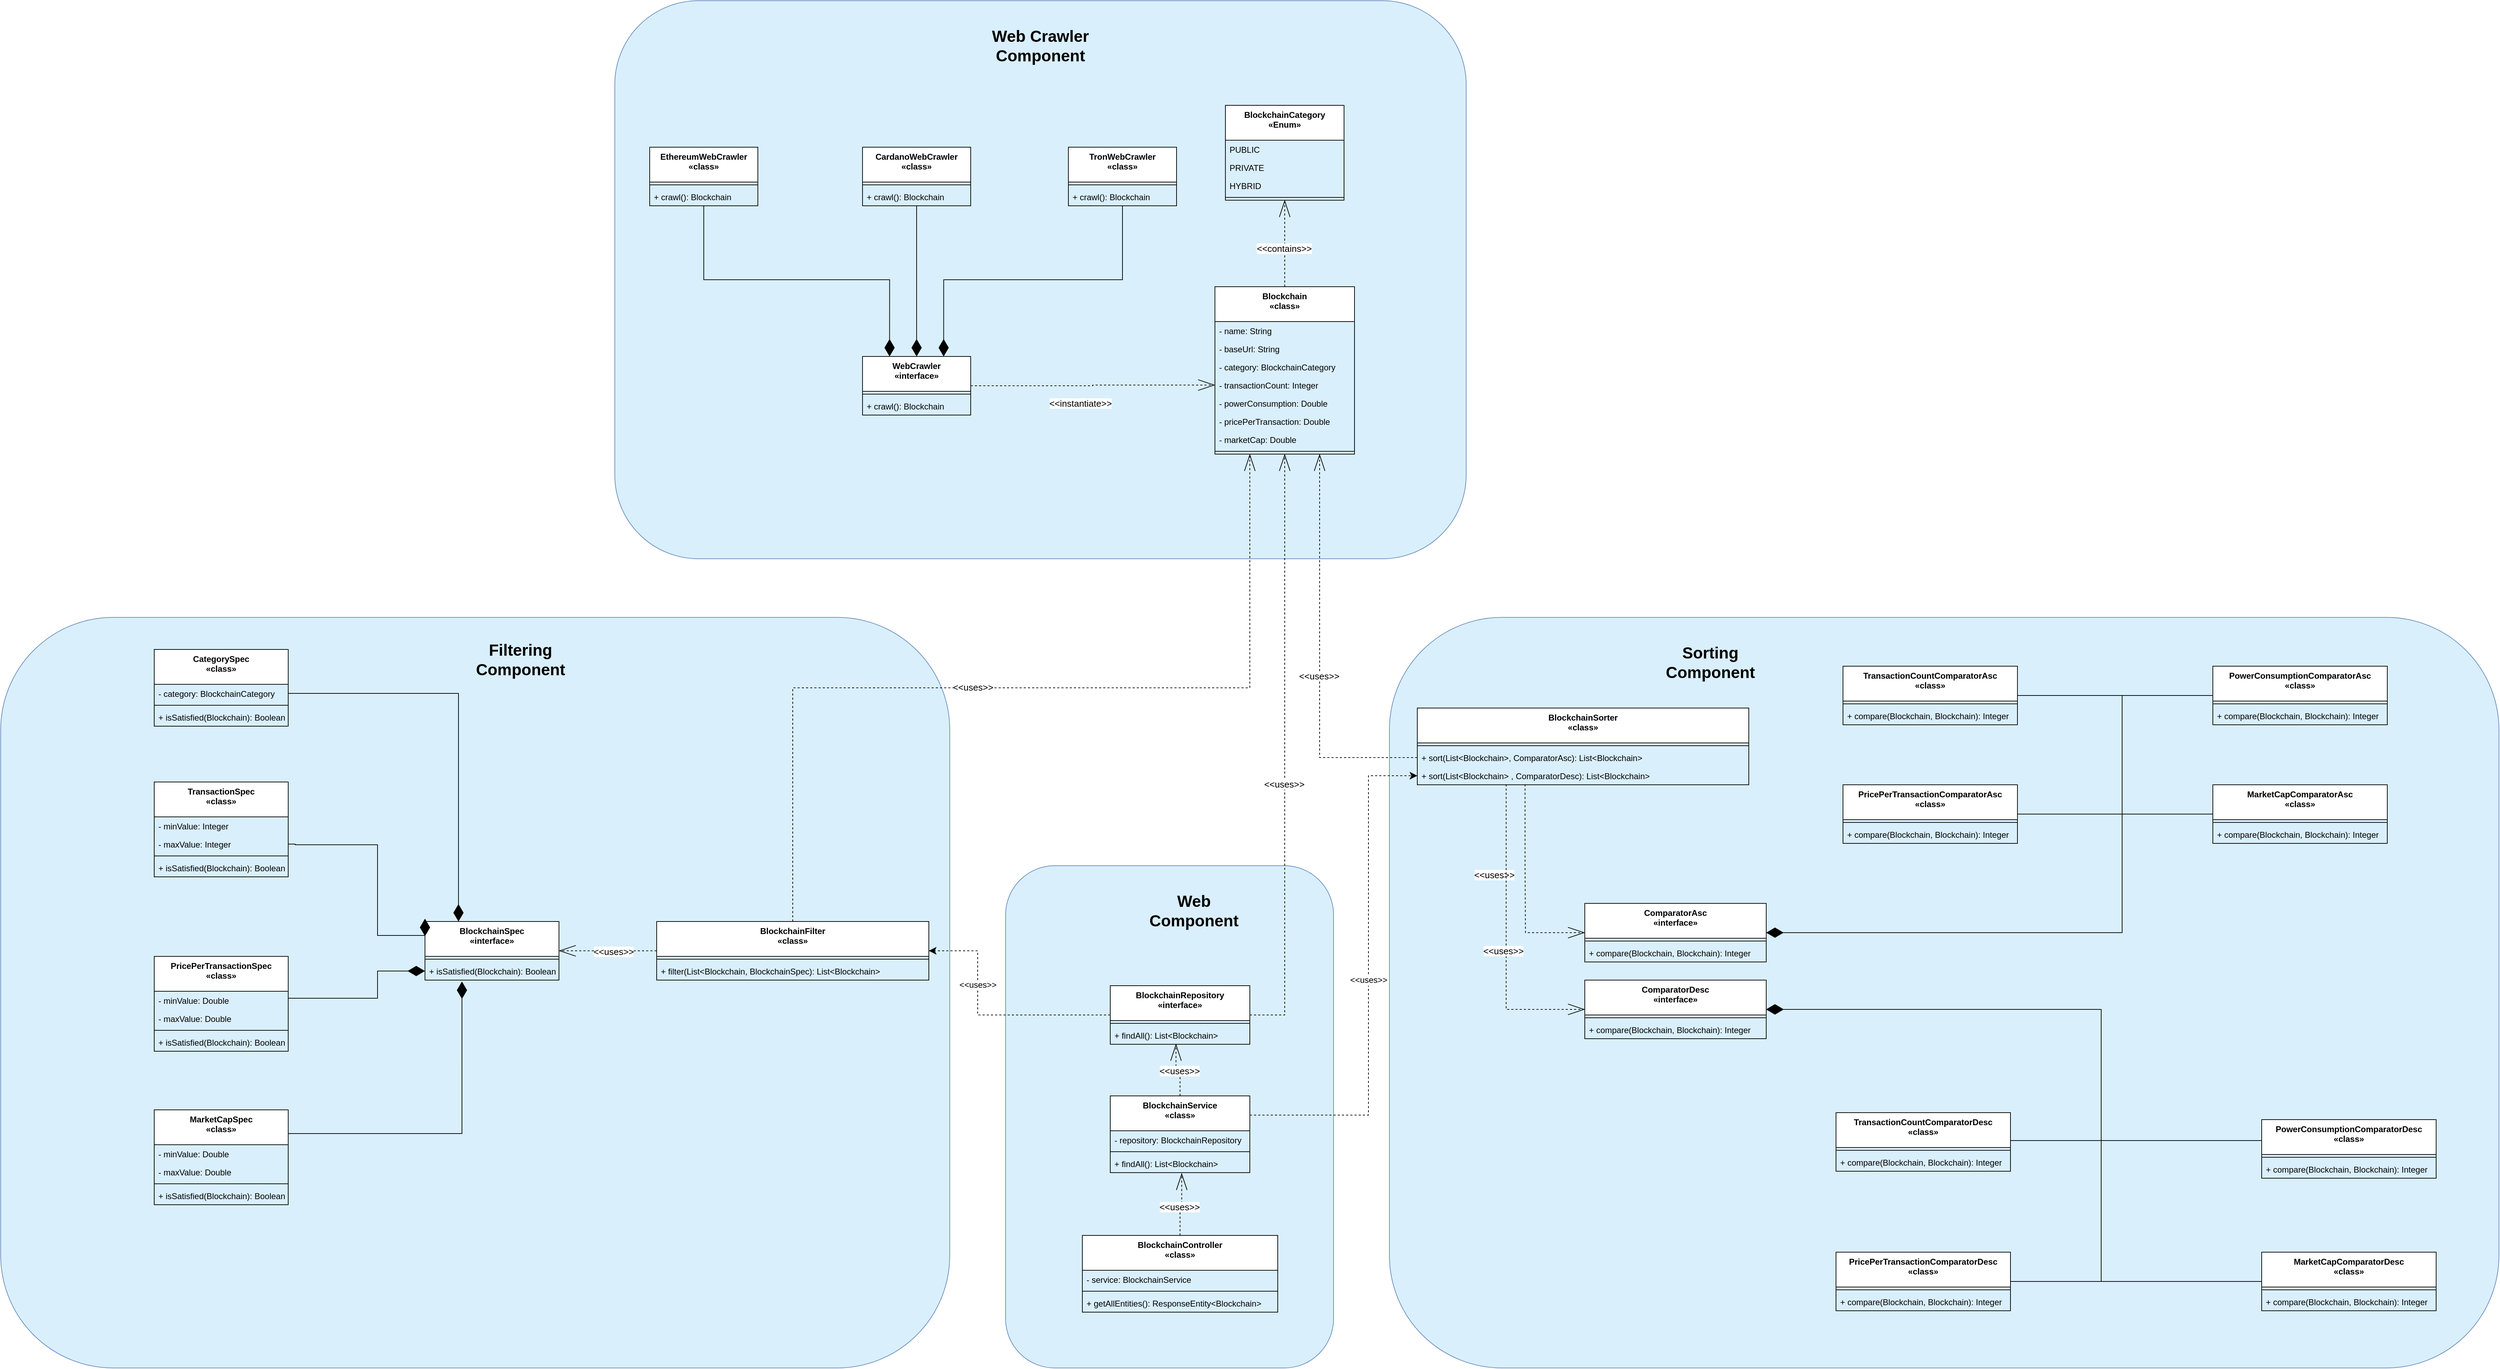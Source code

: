 <mxfile version="20.4.1" type="device" pages="7"><diagram id="vrMp9-3YavwmkiZtjNpi" name="Page-1"><mxGraphModel dx="4913" dy="3206" grid="1" gridSize="10" guides="1" tooltips="1" connect="1" arrows="1" fold="1" page="1" pageScale="1" pageWidth="850" pageHeight="1100" math="0" shadow="0"><root><mxCell id="0"/><mxCell id="1" parent="0"/><mxCell id="mK3ZuL9h8UVv-mFXfhVF-17" value="" style="rounded=1;whiteSpace=wrap;html=1;fillColor=#D9EFFC;strokeColor=#6c8ebf;" vertex="1" parent="1"><mxGeometry x="160" y="-200" width="1220" height="800" as="geometry"/></mxCell><mxCell id="mK3ZuL9h8UVv-mFXfhVF-14" value="" style="rounded=1;whiteSpace=wrap;html=1;fillColor=#D9EFFC;strokeColor=#6c8ebf;" vertex="1" parent="1"><mxGeometry x="720" y="1040" width="470" height="720" as="geometry"/></mxCell><mxCell id="mK3ZuL9h8UVv-mFXfhVF-5" value="" style="rounded=1;whiteSpace=wrap;html=1;fillColor=#D9EFFC;strokeColor=#6c8ebf;" vertex="1" parent="1"><mxGeometry x="1270" y="684" width="1590" height="1076" as="geometry"/></mxCell><mxCell id="mK3ZuL9h8UVv-mFXfhVF-1" value="" style="rounded=1;whiteSpace=wrap;html=1;fillColor=#D9EFFC;strokeColor=#6c8ebf;" vertex="1" parent="1"><mxGeometry x="-720" y="684" width="1360" height="1076" as="geometry"/></mxCell><mxCell id="VvXPVkNh7n5AnFrWMr2X-1" value="WebCrawler&#10;«interface»" style="swimlane;fontStyle=1;align=center;verticalAlign=top;childLayout=stackLayout;horizontal=1;startSize=50;horizontalStack=0;resizeParent=1;resizeParentMax=0;resizeLast=0;collapsible=1;marginBottom=0;" parent="1" vertex="1"><mxGeometry x="515" y="310" width="155" height="84" as="geometry"/></mxCell><mxCell id="VvXPVkNh7n5AnFrWMr2X-3" value="" style="line;strokeWidth=1;fillColor=none;align=left;verticalAlign=middle;spacingTop=-1;spacingLeft=3;spacingRight=3;rotatable=0;labelPosition=right;points=[];portConstraint=eastwest;" parent="VvXPVkNh7n5AnFrWMr2X-1" vertex="1"><mxGeometry y="50" width="155" height="8" as="geometry"/></mxCell><mxCell id="VvXPVkNh7n5AnFrWMr2X-4" value="+ crawl(): Blockchain" style="text;strokeColor=none;fillColor=none;align=left;verticalAlign=top;spacingLeft=4;spacingRight=4;overflow=hidden;rotatable=0;points=[[0,0.5],[1,0.5]];portConstraint=eastwest;" parent="VvXPVkNh7n5AnFrWMr2X-1" vertex="1"><mxGeometry y="58" width="155" height="26" as="geometry"/></mxCell><mxCell id="VvXPVkNh7n5AnFrWMr2X-6" value="EthereumWebCrawler&#10;«class»" style="swimlane;fontStyle=1;align=center;verticalAlign=top;childLayout=stackLayout;horizontal=1;startSize=50;horizontalStack=0;resizeParent=1;resizeParentMax=0;resizeLast=0;collapsible=1;marginBottom=0;" parent="1" vertex="1"><mxGeometry x="210" y="10" width="155" height="84" as="geometry"/></mxCell><mxCell id="VvXPVkNh7n5AnFrWMr2X-8" value="" style="line;strokeWidth=1;fillColor=none;align=left;verticalAlign=middle;spacingTop=-1;spacingLeft=3;spacingRight=3;rotatable=0;labelPosition=right;points=[];portConstraint=eastwest;" parent="VvXPVkNh7n5AnFrWMr2X-6" vertex="1"><mxGeometry y="50" width="155" height="8" as="geometry"/></mxCell><mxCell id="VvXPVkNh7n5AnFrWMr2X-9" value="+ crawl(): Blockchain" style="text;strokeColor=none;fillColor=none;align=left;verticalAlign=top;spacingLeft=4;spacingRight=4;overflow=hidden;rotatable=0;points=[[0,0.5],[1,0.5]];portConstraint=eastwest;" parent="VvXPVkNh7n5AnFrWMr2X-6" vertex="1"><mxGeometry y="58" width="155" height="26" as="geometry"/></mxCell><mxCell id="VvXPVkNh7n5AnFrWMr2X-10" value="CardanoWebCrawler&#10;«class»" style="swimlane;fontStyle=1;align=center;verticalAlign=top;childLayout=stackLayout;horizontal=1;startSize=50;horizontalStack=0;resizeParent=1;resizeParentMax=0;resizeLast=0;collapsible=1;marginBottom=0;" parent="1" vertex="1"><mxGeometry x="515" y="10" width="155" height="84" as="geometry"/></mxCell><mxCell id="VvXPVkNh7n5AnFrWMr2X-12" value="" style="line;strokeWidth=1;fillColor=none;align=left;verticalAlign=middle;spacingTop=-1;spacingLeft=3;spacingRight=3;rotatable=0;labelPosition=right;points=[];portConstraint=eastwest;" parent="VvXPVkNh7n5AnFrWMr2X-10" vertex="1"><mxGeometry y="50" width="155" height="8" as="geometry"/></mxCell><mxCell id="VvXPVkNh7n5AnFrWMr2X-13" value="+ crawl(): Blockchain" style="text;strokeColor=none;fillColor=none;align=left;verticalAlign=top;spacingLeft=4;spacingRight=4;overflow=hidden;rotatable=0;points=[[0,0.5],[1,0.5]];portConstraint=eastwest;" parent="VvXPVkNh7n5AnFrWMr2X-10" vertex="1"><mxGeometry y="58" width="155" height="26" as="geometry"/></mxCell><mxCell id="VvXPVkNh7n5AnFrWMr2X-14" value="TronWebCrawler&#10;«class»" style="swimlane;fontStyle=1;align=center;verticalAlign=top;childLayout=stackLayout;horizontal=1;startSize=50;horizontalStack=0;resizeParent=1;resizeParentMax=0;resizeLast=0;collapsible=1;marginBottom=0;" parent="1" vertex="1"><mxGeometry x="810" y="10" width="155" height="84" as="geometry"/></mxCell><mxCell id="VvXPVkNh7n5AnFrWMr2X-16" value="" style="line;strokeWidth=1;fillColor=none;align=left;verticalAlign=middle;spacingTop=-1;spacingLeft=3;spacingRight=3;rotatable=0;labelPosition=right;points=[];portConstraint=eastwest;" parent="VvXPVkNh7n5AnFrWMr2X-14" vertex="1"><mxGeometry y="50" width="155" height="8" as="geometry"/></mxCell><mxCell id="VvXPVkNh7n5AnFrWMr2X-17" value="+ crawl(): Blockchain" style="text;strokeColor=none;fillColor=none;align=left;verticalAlign=top;spacingLeft=4;spacingRight=4;overflow=hidden;rotatable=0;points=[[0,0.5],[1,0.5]];portConstraint=eastwest;" parent="VvXPVkNh7n5AnFrWMr2X-14" vertex="1"><mxGeometry y="58" width="155" height="26" as="geometry"/></mxCell><mxCell id="VvXPVkNh7n5AnFrWMr2X-18" value="Blockchain&#10;«class»" style="swimlane;fontStyle=1;align=center;verticalAlign=top;childLayout=stackLayout;horizontal=1;startSize=50;horizontalStack=0;resizeParent=1;resizeParentMax=0;resizeLast=0;collapsible=1;marginBottom=0;" parent="1" vertex="1"><mxGeometry x="1020" y="210" width="200" height="240" as="geometry"/></mxCell><mxCell id="VvXPVkNh7n5AnFrWMr2X-19" value="- name: String" style="text;strokeColor=none;fillColor=none;align=left;verticalAlign=top;spacingLeft=4;spacingRight=4;overflow=hidden;rotatable=0;points=[[0,0.5],[1,0.5]];portConstraint=eastwest;" parent="VvXPVkNh7n5AnFrWMr2X-18" vertex="1"><mxGeometry y="50" width="200" height="26" as="geometry"/></mxCell><mxCell id="VvXPVkNh7n5AnFrWMr2X-23" value="- baseUrl: String" style="text;strokeColor=none;fillColor=none;align=left;verticalAlign=top;spacingLeft=4;spacingRight=4;overflow=hidden;rotatable=0;points=[[0,0.5],[1,0.5]];portConstraint=eastwest;" parent="VvXPVkNh7n5AnFrWMr2X-18" vertex="1"><mxGeometry y="76" width="200" height="26" as="geometry"/></mxCell><mxCell id="VvXPVkNh7n5AnFrWMr2X-24" value="- category: BlockchainCategory" style="text;strokeColor=none;fillColor=none;align=left;verticalAlign=top;spacingLeft=4;spacingRight=4;overflow=hidden;rotatable=0;points=[[0,0.5],[1,0.5]];portConstraint=eastwest;" parent="VvXPVkNh7n5AnFrWMr2X-18" vertex="1"><mxGeometry y="102" width="200" height="26" as="geometry"/></mxCell><mxCell id="VvXPVkNh7n5AnFrWMr2X-26" value="- transactionCount: Integer" style="text;strokeColor=none;fillColor=none;align=left;verticalAlign=top;spacingLeft=4;spacingRight=4;overflow=hidden;rotatable=0;points=[[0,0.5],[1,0.5]];portConstraint=eastwest;" parent="VvXPVkNh7n5AnFrWMr2X-18" vertex="1"><mxGeometry y="128" width="200" height="26" as="geometry"/></mxCell><mxCell id="VvXPVkNh7n5AnFrWMr2X-25" value="- powerConsumption: Double" style="text;strokeColor=none;fillColor=none;align=left;verticalAlign=top;spacingLeft=4;spacingRight=4;overflow=hidden;rotatable=0;points=[[0,0.5],[1,0.5]];portConstraint=eastwest;" parent="VvXPVkNh7n5AnFrWMr2X-18" vertex="1"><mxGeometry y="154" width="200" height="26" as="geometry"/></mxCell><mxCell id="VvXPVkNh7n5AnFrWMr2X-28" value="- pricePerTransaction: Double" style="text;strokeColor=none;fillColor=none;align=left;verticalAlign=top;spacingLeft=4;spacingRight=4;overflow=hidden;rotatable=0;points=[[0,0.5],[1,0.5]];portConstraint=eastwest;" parent="VvXPVkNh7n5AnFrWMr2X-18" vertex="1"><mxGeometry y="180" width="200" height="26" as="geometry"/></mxCell><mxCell id="VvXPVkNh7n5AnFrWMr2X-27" value="- marketCap: Double" style="text;strokeColor=none;fillColor=none;align=left;verticalAlign=top;spacingLeft=4;spacingRight=4;overflow=hidden;rotatable=0;points=[[0,0.5],[1,0.5]];portConstraint=eastwest;" parent="VvXPVkNh7n5AnFrWMr2X-18" vertex="1"><mxGeometry y="206" width="200" height="26" as="geometry"/></mxCell><mxCell id="VvXPVkNh7n5AnFrWMr2X-20" value="" style="line;strokeWidth=1;fillColor=none;align=left;verticalAlign=middle;spacingTop=-1;spacingLeft=3;spacingRight=3;rotatable=0;labelPosition=right;points=[];portConstraint=eastwest;" parent="VvXPVkNh7n5AnFrWMr2X-18" vertex="1"><mxGeometry y="232" width="200" height="8" as="geometry"/></mxCell><mxCell id="VvXPVkNh7n5AnFrWMr2X-29" value="BlockchainCategory&#10;«Enum»" style="swimlane;fontStyle=1;align=center;verticalAlign=top;childLayout=stackLayout;horizontal=1;startSize=50;horizontalStack=0;resizeParent=1;resizeParentMax=0;resizeLast=0;collapsible=1;marginBottom=0;" parent="1" vertex="1"><mxGeometry x="1035" y="-50" width="170" height="136" as="geometry"/></mxCell><mxCell id="VvXPVkNh7n5AnFrWMr2X-30" value="PUBLIC" style="text;strokeColor=none;fillColor=none;align=left;verticalAlign=top;spacingLeft=4;spacingRight=4;overflow=hidden;rotatable=0;points=[[0,0.5],[1,0.5]];portConstraint=eastwest;" parent="VvXPVkNh7n5AnFrWMr2X-29" vertex="1"><mxGeometry y="50" width="170" height="26" as="geometry"/></mxCell><mxCell id="VvXPVkNh7n5AnFrWMr2X-31" value="PRIVATE" style="text;strokeColor=none;fillColor=none;align=left;verticalAlign=top;spacingLeft=4;spacingRight=4;overflow=hidden;rotatable=0;points=[[0,0.5],[1,0.5]];portConstraint=eastwest;" parent="VvXPVkNh7n5AnFrWMr2X-29" vertex="1"><mxGeometry y="76" width="170" height="26" as="geometry"/></mxCell><mxCell id="VvXPVkNh7n5AnFrWMr2X-32" value="HYBRID" style="text;strokeColor=none;fillColor=none;align=left;verticalAlign=top;spacingLeft=4;spacingRight=4;overflow=hidden;rotatable=0;points=[[0,0.5],[1,0.5]];portConstraint=eastwest;" parent="VvXPVkNh7n5AnFrWMr2X-29" vertex="1"><mxGeometry y="102" width="170" height="26" as="geometry"/></mxCell><mxCell id="VvXPVkNh7n5AnFrWMr2X-37" value="" style="line;strokeWidth=1;fillColor=none;align=left;verticalAlign=middle;spacingTop=-1;spacingLeft=3;spacingRight=3;rotatable=0;labelPosition=right;points=[];portConstraint=eastwest;" parent="VvXPVkNh7n5AnFrWMr2X-29" vertex="1"><mxGeometry y="128" width="170" height="8" as="geometry"/></mxCell><mxCell id="VvXPVkNh7n5AnFrWMr2X-38" value="BlockchainFilter&#10;«class»" style="swimlane;fontStyle=1;align=center;verticalAlign=top;childLayout=stackLayout;horizontal=1;startSize=50;horizontalStack=0;resizeParent=1;resizeParentMax=0;resizeLast=0;collapsible=1;marginBottom=0;" parent="1" vertex="1"><mxGeometry x="220" y="1120" width="390" height="84" as="geometry"/></mxCell><mxCell id="VvXPVkNh7n5AnFrWMr2X-40" value="" style="line;strokeWidth=1;fillColor=none;align=left;verticalAlign=middle;spacingTop=-1;spacingLeft=3;spacingRight=3;rotatable=0;labelPosition=right;points=[];portConstraint=eastwest;" parent="VvXPVkNh7n5AnFrWMr2X-38" vertex="1"><mxGeometry y="50" width="390" height="8" as="geometry"/></mxCell><mxCell id="VvXPVkNh7n5AnFrWMr2X-41" value="+ filter(List&lt;Blockchain, BlockchainSpec): List&lt;Blockchain&gt;" style="text;strokeColor=none;fillColor=none;align=left;verticalAlign=top;spacingLeft=4;spacingRight=4;overflow=hidden;rotatable=0;points=[[0,0.5],[1,0.5]];portConstraint=eastwest;" parent="VvXPVkNh7n5AnFrWMr2X-38" vertex="1"><mxGeometry y="58" width="390" height="26" as="geometry"/></mxCell><mxCell id="VvXPVkNh7n5AnFrWMr2X-45" value="BlockchainSorter&#10;«class»" style="swimlane;fontStyle=1;align=center;verticalAlign=top;childLayout=stackLayout;horizontal=1;startSize=50;horizontalStack=0;resizeParent=1;resizeParentMax=0;resizeLast=0;collapsible=1;marginBottom=0;" parent="1" vertex="1"><mxGeometry x="1310" y="814" width="475" height="110" as="geometry"/></mxCell><mxCell id="VvXPVkNh7n5AnFrWMr2X-46" value="" style="line;strokeWidth=1;fillColor=none;align=left;verticalAlign=middle;spacingTop=-1;spacingLeft=3;spacingRight=3;rotatable=0;labelPosition=right;points=[];portConstraint=eastwest;" parent="VvXPVkNh7n5AnFrWMr2X-45" vertex="1"><mxGeometry y="50" width="475" height="8" as="geometry"/></mxCell><mxCell id="VvXPVkNh7n5AnFrWMr2X-133" value="+ sort(List&lt;Blockchain&gt;, ComparatorAsc): List&lt;Blockchain&gt;" style="text;strokeColor=none;fillColor=none;align=left;verticalAlign=top;spacingLeft=4;spacingRight=4;overflow=hidden;rotatable=0;points=[[0,0.5],[1,0.5]];portConstraint=eastwest;" parent="VvXPVkNh7n5AnFrWMr2X-45" vertex="1"><mxGeometry y="58" width="475" height="26" as="geometry"/></mxCell><mxCell id="VvXPVkNh7n5AnFrWMr2X-134" value="+ sort(List&lt;Blockchain&gt; , ComparatorDesc): List&lt;Blockchain&gt;" style="text;strokeColor=none;fillColor=none;align=left;verticalAlign=top;spacingLeft=4;spacingRight=4;overflow=hidden;rotatable=0;points=[[0,0.5],[1,0.5]];portConstraint=eastwest;" parent="VvXPVkNh7n5AnFrWMr2X-45" vertex="1"><mxGeometry y="84" width="475" height="26" as="geometry"/></mxCell><mxCell id="VvXPVkNh7n5AnFrWMr2X-81" value="" style="endArrow=diamondThin;startArrow=none;endFill=1;startFill=0;endSize=22;html=1;labelBackgroundColor=none;rounded=0;entryX=0.25;entryY=0;entryDx=0;entryDy=0;startSize=15;edgeStyle=orthogonalEdgeStyle;" parent="1" source="VvXPVkNh7n5AnFrWMr2X-9" target="VvXPVkNh7n5AnFrWMr2X-1" edge="1"><mxGeometry width="160" relative="1" as="geometry"><mxPoint x="490" y="210" as="sourcePoint"/><mxPoint x="650" y="210" as="targetPoint"/><Array as="points"><mxPoint x="288" y="200"/><mxPoint x="554" y="200"/></Array></mxGeometry></mxCell><mxCell id="VvXPVkNh7n5AnFrWMr2X-82" value="" style="endArrow=diamondThin;startArrow=none;endFill=1;startFill=0;endSize=22;html=1;labelBackgroundColor=none;rounded=0;entryX=0.5;entryY=0;entryDx=0;entryDy=0;startSize=15;" parent="1" source="VvXPVkNh7n5AnFrWMr2X-13" target="VvXPVkNh7n5AnFrWMr2X-1" edge="1"><mxGeometry width="160" relative="1" as="geometry"><mxPoint x="310.367" y="104" as="sourcePoint"/><mxPoint x="563.75" y="360" as="targetPoint"/></mxGeometry></mxCell><mxCell id="VvXPVkNh7n5AnFrWMr2X-83" value="" style="endArrow=diamondThin;startArrow=none;endFill=1;startFill=0;endSize=22;html=1;labelBackgroundColor=none;rounded=0;entryX=0.75;entryY=0;entryDx=0;entryDy=0;startSize=15;edgeStyle=orthogonalEdgeStyle;" parent="1" source="VvXPVkNh7n5AnFrWMr2X-17" target="VvXPVkNh7n5AnFrWMr2X-1" edge="1"><mxGeometry width="160" relative="1" as="geometry"><mxPoint x="320.367" y="114" as="sourcePoint"/><mxPoint x="573.75" y="370" as="targetPoint"/><Array as="points"><mxPoint x="888" y="200"/><mxPoint x="631" y="200"/></Array></mxGeometry></mxCell><mxCell id="VvXPVkNh7n5AnFrWMr2X-84" value="" style="endArrow=openThin;html=1;rounded=0;startSize=15;endSize=22;endFill=0;entryX=0;entryY=0.5;entryDx=0;entryDy=0;exitX=1;exitY=0.5;exitDx=0;exitDy=0;dashed=1;edgeStyle=orthogonalEdgeStyle;" parent="1" source="VvXPVkNh7n5AnFrWMr2X-1" target="VvXPVkNh7n5AnFrWMr2X-26" edge="1"><mxGeometry width="50" height="50" relative="1" as="geometry"><mxPoint x="440" y="940" as="sourcePoint"/><mxPoint x="490" y="890" as="targetPoint"/></mxGeometry></mxCell><mxCell id="VvXPVkNh7n5AnFrWMr2X-86" value="&lt;font style=&quot;font-size: 13px;&quot;&gt;&amp;lt;&amp;lt;instantiate&amp;gt;&amp;gt;&lt;/font&gt;" style="edgeLabel;html=1;align=center;verticalAlign=middle;resizable=0;points=[];" parent="VvXPVkNh7n5AnFrWMr2X-84" vertex="1" connectable="0"><mxGeometry x="-0.106" y="1" relative="1" as="geometry"><mxPoint y="26" as="offset"/></mxGeometry></mxCell><mxCell id="VvXPVkNh7n5AnFrWMr2X-87" value="" style="endArrow=openThin;html=1;rounded=0;startSize=15;endSize=22;endFill=0;entryX=0.5;entryY=1;entryDx=0;entryDy=0;exitX=0.5;exitY=0;exitDx=0;exitDy=0;dashed=1;" parent="1" source="VvXPVkNh7n5AnFrWMr2X-18" target="VvXPVkNh7n5AnFrWMr2X-29" edge="1"><mxGeometry width="50" height="50" relative="1" as="geometry"><mxPoint x="560" y="361" as="sourcePoint"/><mxPoint x="1030" y="361" as="targetPoint"/></mxGeometry></mxCell><mxCell id="VvXPVkNh7n5AnFrWMr2X-88" value="&lt;font style=&quot;font-size: 13px;&quot;&gt;&amp;lt;&amp;lt;contains&amp;gt;&amp;gt;&lt;/font&gt;" style="edgeLabel;html=1;align=center;verticalAlign=middle;resizable=0;points=[];" parent="VvXPVkNh7n5AnFrWMr2X-87" vertex="1" connectable="0"><mxGeometry x="-0.106" y="1" relative="1" as="geometry"><mxPoint as="offset"/></mxGeometry></mxCell><mxCell id="VvXPVkNh7n5AnFrWMr2X-89" value="" style="endArrow=openThin;html=1;rounded=0;startSize=15;endSize=22;endFill=0;entryX=0.25;entryY=1;entryDx=0;entryDy=0;exitX=0.5;exitY=0;exitDx=0;exitDy=0;dashed=1;edgeStyle=orthogonalEdgeStyle;" parent="1" source="VvXPVkNh7n5AnFrWMr2X-38" target="VvXPVkNh7n5AnFrWMr2X-18" edge="1"><mxGeometry width="50" height="50" relative="1" as="geometry"><mxPoint x="1000" y="360" as="sourcePoint"/><mxPoint x="1000" y="236" as="targetPoint"/></mxGeometry></mxCell><mxCell id="VvXPVkNh7n5AnFrWMr2X-90" value="&lt;span style=&quot;font-size: 13px;&quot;&gt;&amp;lt;&amp;lt;uses&amp;gt;&amp;gt;&lt;/span&gt;" style="edgeLabel;html=1;align=center;verticalAlign=middle;resizable=0;points=[];" parent="VvXPVkNh7n5AnFrWMr2X-89" vertex="1" connectable="0"><mxGeometry x="-0.106" y="1" relative="1" as="geometry"><mxPoint as="offset"/></mxGeometry></mxCell><mxCell id="VvXPVkNh7n5AnFrWMr2X-91" value="" style="endArrow=openThin;html=1;rounded=0;startSize=15;endSize=22;endFill=0;entryX=0.75;entryY=1;entryDx=0;entryDy=0;exitX=0;exitY=0.5;exitDx=0;exitDy=0;dashed=1;edgeStyle=orthogonalEdgeStyle;" parent="1" source="VvXPVkNh7n5AnFrWMr2X-133" target="VvXPVkNh7n5AnFrWMr2X-18" edge="1"><mxGeometry width="50" height="50" relative="1" as="geometry"><mxPoint x="647.5" y="850" as="sourcePoint"/><mxPoint x="950" y="600" as="targetPoint"/></mxGeometry></mxCell><mxCell id="VvXPVkNh7n5AnFrWMr2X-92" value="&lt;span style=&quot;font-size: 13px;&quot;&gt;&amp;lt;&amp;lt;uses&amp;gt;&amp;gt;&lt;/span&gt;" style="edgeLabel;html=1;align=center;verticalAlign=middle;resizable=0;points=[];" parent="VvXPVkNh7n5AnFrWMr2X-91" vertex="1" connectable="0"><mxGeometry x="-0.106" y="1" relative="1" as="geometry"><mxPoint as="offset"/></mxGeometry></mxCell><mxCell id="VvXPVkNh7n5AnFrWMr2X-103" value="BlockchainSpec&#10;«interface»" style="swimlane;fontStyle=1;align=center;verticalAlign=top;childLayout=stackLayout;horizontal=1;startSize=50;horizontalStack=0;resizeParent=1;resizeParentMax=0;resizeLast=0;collapsible=1;marginBottom=0;" parent="1" vertex="1"><mxGeometry x="-112" y="1120" width="192" height="84" as="geometry"/></mxCell><mxCell id="VvXPVkNh7n5AnFrWMr2X-104" value="" style="line;strokeWidth=1;fillColor=none;align=left;verticalAlign=middle;spacingTop=-1;spacingLeft=3;spacingRight=3;rotatable=0;labelPosition=right;points=[];portConstraint=eastwest;" parent="VvXPVkNh7n5AnFrWMr2X-103" vertex="1"><mxGeometry y="50" width="192" height="8" as="geometry"/></mxCell><mxCell id="VvXPVkNh7n5AnFrWMr2X-105" value="+ isSatisfied(Blockchain): Boolean" style="text;strokeColor=none;fillColor=none;align=left;verticalAlign=top;spacingLeft=4;spacingRight=4;overflow=hidden;rotatable=0;points=[[0,0.5],[1,0.5]];portConstraint=eastwest;" parent="VvXPVkNh7n5AnFrWMr2X-103" vertex="1"><mxGeometry y="58" width="192" height="26" as="geometry"/></mxCell><mxCell id="VvXPVkNh7n5AnFrWMr2X-106" value="CategorySpec&#10;«class»" style="swimlane;fontStyle=1;align=center;verticalAlign=top;childLayout=stackLayout;horizontal=1;startSize=50;horizontalStack=0;resizeParent=1;resizeParentMax=0;resizeLast=0;collapsible=1;marginBottom=0;" parent="1" vertex="1"><mxGeometry x="-500" y="730" width="192" height="110" as="geometry"/></mxCell><mxCell id="VvXPVkNh7n5AnFrWMr2X-109" value="- category: BlockchainCategory" style="text;strokeColor=none;fillColor=none;align=left;verticalAlign=top;spacingLeft=4;spacingRight=4;overflow=hidden;rotatable=0;points=[[0,0.5],[1,0.5]];portConstraint=eastwest;" parent="VvXPVkNh7n5AnFrWMr2X-106" vertex="1"><mxGeometry y="50" width="192" height="26" as="geometry"/></mxCell><mxCell id="VvXPVkNh7n5AnFrWMr2X-107" value="" style="line;strokeWidth=1;fillColor=none;align=left;verticalAlign=middle;spacingTop=-1;spacingLeft=3;spacingRight=3;rotatable=0;labelPosition=right;points=[];portConstraint=eastwest;" parent="VvXPVkNh7n5AnFrWMr2X-106" vertex="1"><mxGeometry y="76" width="192" height="8" as="geometry"/></mxCell><mxCell id="VvXPVkNh7n5AnFrWMr2X-108" value="+ isSatisfied(Blockchain): Boolean" style="text;strokeColor=none;fillColor=none;align=left;verticalAlign=top;spacingLeft=4;spacingRight=4;overflow=hidden;rotatable=0;points=[[0,0.5],[1,0.5]];portConstraint=eastwest;" parent="VvXPVkNh7n5AnFrWMr2X-106" vertex="1"><mxGeometry y="84" width="192" height="26" as="geometry"/></mxCell><mxCell id="VvXPVkNh7n5AnFrWMr2X-110" value="TransactionSpec&#10;«class»" style="swimlane;fontStyle=1;align=center;verticalAlign=top;childLayout=stackLayout;horizontal=1;startSize=50;horizontalStack=0;resizeParent=1;resizeParentMax=0;resizeLast=0;collapsible=1;marginBottom=0;" parent="1" vertex="1"><mxGeometry x="-500" y="920" width="192" height="136" as="geometry"/></mxCell><mxCell id="VvXPVkNh7n5AnFrWMr2X-111" value="- minValue: Integer" style="text;strokeColor=none;fillColor=none;align=left;verticalAlign=top;spacingLeft=4;spacingRight=4;overflow=hidden;rotatable=0;points=[[0,0.5],[1,0.5]];portConstraint=eastwest;" parent="VvXPVkNh7n5AnFrWMr2X-110" vertex="1"><mxGeometry y="50" width="192" height="26" as="geometry"/></mxCell><mxCell id="VvXPVkNh7n5AnFrWMr2X-114" value="- maxValue: Integer" style="text;strokeColor=none;fillColor=none;align=left;verticalAlign=top;spacingLeft=4;spacingRight=4;overflow=hidden;rotatable=0;points=[[0,0.5],[1,0.5]];portConstraint=eastwest;" parent="VvXPVkNh7n5AnFrWMr2X-110" vertex="1"><mxGeometry y="76" width="192" height="26" as="geometry"/></mxCell><mxCell id="VvXPVkNh7n5AnFrWMr2X-112" value="" style="line;strokeWidth=1;fillColor=none;align=left;verticalAlign=middle;spacingTop=-1;spacingLeft=3;spacingRight=3;rotatable=0;labelPosition=right;points=[];portConstraint=eastwest;" parent="VvXPVkNh7n5AnFrWMr2X-110" vertex="1"><mxGeometry y="102" width="192" height="8" as="geometry"/></mxCell><mxCell id="VvXPVkNh7n5AnFrWMr2X-113" value="+ isSatisfied(Blockchain): Boolean" style="text;strokeColor=none;fillColor=none;align=left;verticalAlign=top;spacingLeft=4;spacingRight=4;overflow=hidden;rotatable=0;points=[[0,0.5],[1,0.5]];portConstraint=eastwest;" parent="VvXPVkNh7n5AnFrWMr2X-110" vertex="1"><mxGeometry y="110" width="192" height="26" as="geometry"/></mxCell><mxCell id="VvXPVkNh7n5AnFrWMr2X-115" value="PricePerTransactionSpec&#10;«class»" style="swimlane;fontStyle=1;align=center;verticalAlign=top;childLayout=stackLayout;horizontal=1;startSize=50;horizontalStack=0;resizeParent=1;resizeParentMax=0;resizeLast=0;collapsible=1;marginBottom=0;" parent="1" vertex="1"><mxGeometry x="-500" y="1170" width="192" height="136" as="geometry"/></mxCell><mxCell id="VvXPVkNh7n5AnFrWMr2X-116" value="- minValue: Double" style="text;strokeColor=none;fillColor=none;align=left;verticalAlign=top;spacingLeft=4;spacingRight=4;overflow=hidden;rotatable=0;points=[[0,0.5],[1,0.5]];portConstraint=eastwest;" parent="VvXPVkNh7n5AnFrWMr2X-115" vertex="1"><mxGeometry y="50" width="192" height="26" as="geometry"/></mxCell><mxCell id="VvXPVkNh7n5AnFrWMr2X-117" value="- maxValue: Double" style="text;strokeColor=none;fillColor=none;align=left;verticalAlign=top;spacingLeft=4;spacingRight=4;overflow=hidden;rotatable=0;points=[[0,0.5],[1,0.5]];portConstraint=eastwest;" parent="VvXPVkNh7n5AnFrWMr2X-115" vertex="1"><mxGeometry y="76" width="192" height="26" as="geometry"/></mxCell><mxCell id="VvXPVkNh7n5AnFrWMr2X-118" value="" style="line;strokeWidth=1;fillColor=none;align=left;verticalAlign=middle;spacingTop=-1;spacingLeft=3;spacingRight=3;rotatable=0;labelPosition=right;points=[];portConstraint=eastwest;" parent="VvXPVkNh7n5AnFrWMr2X-115" vertex="1"><mxGeometry y="102" width="192" height="8" as="geometry"/></mxCell><mxCell id="VvXPVkNh7n5AnFrWMr2X-119" value="+ isSatisfied(Blockchain): Boolean" style="text;strokeColor=none;fillColor=none;align=left;verticalAlign=top;spacingLeft=4;spacingRight=4;overflow=hidden;rotatable=0;points=[[0,0.5],[1,0.5]];portConstraint=eastwest;" parent="VvXPVkNh7n5AnFrWMr2X-115" vertex="1"><mxGeometry y="110" width="192" height="26" as="geometry"/></mxCell><mxCell id="VvXPVkNh7n5AnFrWMr2X-120" value="MarketCapSpec&#10;«class»" style="swimlane;fontStyle=1;align=center;verticalAlign=top;childLayout=stackLayout;horizontal=1;startSize=50;horizontalStack=0;resizeParent=1;resizeParentMax=0;resizeLast=0;collapsible=1;marginBottom=0;" parent="1" vertex="1"><mxGeometry x="-500" y="1390" width="192" height="136" as="geometry"/></mxCell><mxCell id="VvXPVkNh7n5AnFrWMr2X-121" value="- minValue: Double" style="text;strokeColor=none;fillColor=none;align=left;verticalAlign=top;spacingLeft=4;spacingRight=4;overflow=hidden;rotatable=0;points=[[0,0.5],[1,0.5]];portConstraint=eastwest;" parent="VvXPVkNh7n5AnFrWMr2X-120" vertex="1"><mxGeometry y="50" width="192" height="26" as="geometry"/></mxCell><mxCell id="VvXPVkNh7n5AnFrWMr2X-122" value="- maxValue: Double" style="text;strokeColor=none;fillColor=none;align=left;verticalAlign=top;spacingLeft=4;spacingRight=4;overflow=hidden;rotatable=0;points=[[0,0.5],[1,0.5]];portConstraint=eastwest;" parent="VvXPVkNh7n5AnFrWMr2X-120" vertex="1"><mxGeometry y="76" width="192" height="26" as="geometry"/></mxCell><mxCell id="VvXPVkNh7n5AnFrWMr2X-123" value="" style="line;strokeWidth=1;fillColor=none;align=left;verticalAlign=middle;spacingTop=-1;spacingLeft=3;spacingRight=3;rotatable=0;labelPosition=right;points=[];portConstraint=eastwest;" parent="VvXPVkNh7n5AnFrWMr2X-120" vertex="1"><mxGeometry y="102" width="192" height="8" as="geometry"/></mxCell><mxCell id="VvXPVkNh7n5AnFrWMr2X-124" value="+ isSatisfied(Blockchain): Boolean" style="text;strokeColor=none;fillColor=none;align=left;verticalAlign=top;spacingLeft=4;spacingRight=4;overflow=hidden;rotatable=0;points=[[0,0.5],[1,0.5]];portConstraint=eastwest;" parent="VvXPVkNh7n5AnFrWMr2X-120" vertex="1"><mxGeometry y="110" width="192" height="26" as="geometry"/></mxCell><mxCell id="VvXPVkNh7n5AnFrWMr2X-126" value="" style="endArrow=diamondThin;startArrow=none;endFill=1;startFill=0;endSize=22;html=1;labelBackgroundColor=none;rounded=0;fontSize=13;startSize=15;edgeStyle=orthogonalEdgeStyle;entryX=0.25;entryY=0;entryDx=0;entryDy=0;exitX=1;exitY=0.5;exitDx=0;exitDy=0;" parent="1" source="VvXPVkNh7n5AnFrWMr2X-109" target="VvXPVkNh7n5AnFrWMr2X-103" edge="1"><mxGeometry width="160" relative="1" as="geometry"><mxPoint x="-220" y="960" as="sourcePoint"/><mxPoint x="-60" y="960" as="targetPoint"/></mxGeometry></mxCell><mxCell id="VvXPVkNh7n5AnFrWMr2X-127" value="" style="endArrow=diamondThin;startArrow=none;endFill=1;startFill=0;endSize=22;html=1;labelBackgroundColor=none;rounded=0;fontSize=13;startSize=15;edgeStyle=orthogonalEdgeStyle;entryX=0.276;entryY=1.077;entryDx=0;entryDy=0;exitX=1;exitY=0.25;exitDx=0;exitDy=0;entryPerimeter=0;" parent="1" source="VvXPVkNh7n5AnFrWMr2X-120" target="VvXPVkNh7n5AnFrWMr2X-105" edge="1"><mxGeometry width="160" relative="1" as="geometry"><mxPoint x="-298" y="803" as="sourcePoint"/><mxPoint x="-54" y="1130" as="targetPoint"/><Array as="points"><mxPoint x="-59" y="1424"/></Array></mxGeometry></mxCell><mxCell id="VvXPVkNh7n5AnFrWMr2X-128" value="" style="endArrow=diamondThin;startArrow=none;endFill=1;startFill=0;endSize=22;html=1;labelBackgroundColor=none;rounded=0;fontSize=13;startSize=15;edgeStyle=orthogonalEdgeStyle;entryX=0;entryY=0.5;entryDx=0;entryDy=0;exitX=1;exitY=0.5;exitDx=0;exitDy=0;" parent="1" source="VvXPVkNh7n5AnFrWMr2X-116" target="VvXPVkNh7n5AnFrWMr2X-105" edge="1"><mxGeometry width="160" relative="1" as="geometry"><mxPoint x="-298" y="1434" as="sourcePoint"/><mxPoint x="-49.008" y="1216.002" as="targetPoint"/><Array as="points"><mxPoint x="-308" y="1230"/><mxPoint x="-180" y="1230"/><mxPoint x="-180" y="1191"/></Array></mxGeometry></mxCell><mxCell id="VvXPVkNh7n5AnFrWMr2X-129" value="" style="endArrow=diamondThin;startArrow=none;endFill=1;startFill=0;endSize=22;html=1;labelBackgroundColor=none;rounded=0;fontSize=13;startSize=15;edgeStyle=orthogonalEdgeStyle;entryX=0;entryY=0.25;entryDx=0;entryDy=0;exitX=1;exitY=0.5;exitDx=0;exitDy=0;" parent="1" source="VvXPVkNh7n5AnFrWMr2X-114" target="VvXPVkNh7n5AnFrWMr2X-103" edge="1"><mxGeometry width="160" relative="1" as="geometry"><mxPoint x="-298" y="1243" as="sourcePoint"/><mxPoint x="-102" y="1201" as="targetPoint"/><Array as="points"><mxPoint x="-298" y="1009"/><mxPoint x="-298" y="1010"/><mxPoint x="-180" y="1010"/><mxPoint x="-180" y="1140"/></Array></mxGeometry></mxCell><mxCell id="VvXPVkNh7n5AnFrWMr2X-130" value="" style="endArrow=openThin;html=1;rounded=0;startSize=15;endSize=22;endFill=0;entryX=1;entryY=0.5;entryDx=0;entryDy=0;exitX=0;exitY=0.5;exitDx=0;exitDy=0;dashed=1;edgeStyle=orthogonalEdgeStyle;" parent="1" source="VvXPVkNh7n5AnFrWMr2X-38" target="VvXPVkNh7n5AnFrWMr2X-103" edge="1"><mxGeometry width="50" height="50" relative="1" as="geometry"><mxPoint x="637.5" y="1080" as="sourcePoint"/><mxPoint x="940" y="830" as="targetPoint"/></mxGeometry></mxCell><mxCell id="VvXPVkNh7n5AnFrWMr2X-131" value="&lt;span style=&quot;font-size: 13px;&quot;&gt;&amp;lt;&amp;lt;uses&amp;gt;&amp;gt;&lt;/span&gt;" style="edgeLabel;html=1;align=center;verticalAlign=middle;resizable=0;points=[];" parent="VvXPVkNh7n5AnFrWMr2X-130" vertex="1" connectable="0"><mxGeometry x="-0.106" y="1" relative="1" as="geometry"><mxPoint as="offset"/></mxGeometry></mxCell><mxCell id="VvXPVkNh7n5AnFrWMr2X-135" value="ComparatorAsc&#10;«interface»" style="swimlane;fontStyle=1;align=center;verticalAlign=top;childLayout=stackLayout;horizontal=1;startSize=50;horizontalStack=0;resizeParent=1;resizeParentMax=0;resizeLast=0;collapsible=1;marginBottom=0;" parent="1" vertex="1"><mxGeometry x="1550" y="1094" width="260" height="84" as="geometry"/></mxCell><mxCell id="VvXPVkNh7n5AnFrWMr2X-136" value="" style="line;strokeWidth=1;fillColor=none;align=left;verticalAlign=middle;spacingTop=-1;spacingLeft=3;spacingRight=3;rotatable=0;labelPosition=right;points=[];portConstraint=eastwest;" parent="VvXPVkNh7n5AnFrWMr2X-135" vertex="1"><mxGeometry y="50" width="260" height="8" as="geometry"/></mxCell><mxCell id="VvXPVkNh7n5AnFrWMr2X-137" value="+ compare(Blockchain, Blockchain): Integer" style="text;strokeColor=none;fillColor=none;align=left;verticalAlign=top;spacingLeft=4;spacingRight=4;overflow=hidden;rotatable=0;points=[[0,0.5],[1,0.5]];portConstraint=eastwest;" parent="VvXPVkNh7n5AnFrWMr2X-135" vertex="1"><mxGeometry y="58" width="260" height="26" as="geometry"/></mxCell><mxCell id="VvXPVkNh7n5AnFrWMr2X-138" value="ComparatorDesc&#10;«interface»" style="swimlane;fontStyle=1;align=center;verticalAlign=top;childLayout=stackLayout;horizontal=1;startSize=50;horizontalStack=0;resizeParent=1;resizeParentMax=0;resizeLast=0;collapsible=1;marginBottom=0;" parent="1" vertex="1"><mxGeometry x="1550" y="1204" width="260" height="84" as="geometry"/></mxCell><mxCell id="VvXPVkNh7n5AnFrWMr2X-139" value="" style="line;strokeWidth=1;fillColor=none;align=left;verticalAlign=middle;spacingTop=-1;spacingLeft=3;spacingRight=3;rotatable=0;labelPosition=right;points=[];portConstraint=eastwest;" parent="VvXPVkNh7n5AnFrWMr2X-138" vertex="1"><mxGeometry y="50" width="260" height="8" as="geometry"/></mxCell><mxCell id="VvXPVkNh7n5AnFrWMr2X-140" value="+ compare(Blockchain, Blockchain): Integer" style="text;strokeColor=none;fillColor=none;align=left;verticalAlign=top;spacingLeft=4;spacingRight=4;overflow=hidden;rotatable=0;points=[[0,0.5],[1,0.5]];portConstraint=eastwest;" parent="VvXPVkNh7n5AnFrWMr2X-138" vertex="1"><mxGeometry y="58" width="260" height="26" as="geometry"/></mxCell><mxCell id="mK3ZuL9h8UVv-mFXfhVF-6" style="edgeStyle=orthogonalEdgeStyle;rounded=0;orthogonalLoop=1;jettySize=auto;html=1;exitX=1;exitY=0.5;exitDx=0;exitDy=0;entryX=1;entryY=0.5;entryDx=0;entryDy=0;fontSize=23;endArrow=none;endFill=0;" edge="1" parent="1" source="VvXPVkNh7n5AnFrWMr2X-141" target="VvXPVkNh7n5AnFrWMr2X-135"><mxGeometry relative="1" as="geometry"><Array as="points"><mxPoint x="2320" y="796"/><mxPoint x="2320" y="1136"/></Array></mxGeometry></mxCell><mxCell id="VvXPVkNh7n5AnFrWMr2X-141" value="TransactionCountComparatorAsc&#10;«class»" style="swimlane;fontStyle=1;align=center;verticalAlign=top;childLayout=stackLayout;horizontal=1;startSize=50;horizontalStack=0;resizeParent=1;resizeParentMax=0;resizeLast=0;collapsible=1;marginBottom=0;" parent="1" vertex="1"><mxGeometry x="1920" y="754" width="250" height="84" as="geometry"/></mxCell><mxCell id="VvXPVkNh7n5AnFrWMr2X-144" value="" style="line;strokeWidth=1;fillColor=none;align=left;verticalAlign=middle;spacingTop=-1;spacingLeft=3;spacingRight=3;rotatable=0;labelPosition=right;points=[];portConstraint=eastwest;" parent="VvXPVkNh7n5AnFrWMr2X-141" vertex="1"><mxGeometry y="50" width="250" height="8" as="geometry"/></mxCell><mxCell id="VvXPVkNh7n5AnFrWMr2X-145" value="+ compare(Blockchain, Blockchain): Integer" style="text;strokeColor=none;fillColor=none;align=left;verticalAlign=top;spacingLeft=4;spacingRight=4;overflow=hidden;rotatable=0;points=[[0,0.5],[1,0.5]];portConstraint=eastwest;" parent="VvXPVkNh7n5AnFrWMr2X-141" vertex="1"><mxGeometry y="58" width="250" height="26" as="geometry"/></mxCell><mxCell id="VvXPVkNh7n5AnFrWMr2X-146" value="TransactionCountComparatorDesc&#10;«class»" style="swimlane;fontStyle=1;align=center;verticalAlign=top;childLayout=stackLayout;horizontal=1;startSize=50;horizontalStack=0;resizeParent=1;resizeParentMax=0;resizeLast=0;collapsible=1;marginBottom=0;" parent="1" vertex="1"><mxGeometry x="1910" y="1394" width="250" height="84" as="geometry"/></mxCell><mxCell id="VvXPVkNh7n5AnFrWMr2X-147" value="" style="line;strokeWidth=1;fillColor=none;align=left;verticalAlign=middle;spacingTop=-1;spacingLeft=3;spacingRight=3;rotatable=0;labelPosition=right;points=[];portConstraint=eastwest;" parent="VvXPVkNh7n5AnFrWMr2X-146" vertex="1"><mxGeometry y="50" width="250" height="8" as="geometry"/></mxCell><mxCell id="VvXPVkNh7n5AnFrWMr2X-148" value="+ compare(Blockchain, Blockchain): Integer" style="text;strokeColor=none;fillColor=none;align=left;verticalAlign=top;spacingLeft=4;spacingRight=4;overflow=hidden;rotatable=0;points=[[0,0.5],[1,0.5]];portConstraint=eastwest;" parent="VvXPVkNh7n5AnFrWMr2X-146" vertex="1"><mxGeometry y="58" width="250" height="26" as="geometry"/></mxCell><mxCell id="mK3ZuL9h8UVv-mFXfhVF-9" style="edgeStyle=orthogonalEdgeStyle;rounded=0;orthogonalLoop=1;jettySize=auto;html=1;exitX=0;exitY=0.5;exitDx=0;exitDy=0;entryX=1;entryY=0.5;entryDx=0;entryDy=0;fontSize=23;endArrow=none;endFill=0;" edge="1" parent="1" source="VvXPVkNh7n5AnFrWMr2X-149" target="VvXPVkNh7n5AnFrWMr2X-135"><mxGeometry relative="1" as="geometry"><Array as="points"><mxPoint x="2320" y="796"/><mxPoint x="2320" y="1136"/></Array></mxGeometry></mxCell><mxCell id="VvXPVkNh7n5AnFrWMr2X-149" value="PowerConsumptionComparatorAsc&#10;«class»" style="swimlane;fontStyle=1;align=center;verticalAlign=top;childLayout=stackLayout;horizontal=1;startSize=50;horizontalStack=0;resizeParent=1;resizeParentMax=0;resizeLast=0;collapsible=1;marginBottom=0;" parent="1" vertex="1"><mxGeometry x="2450" y="754" width="250" height="84" as="geometry"/></mxCell><mxCell id="VvXPVkNh7n5AnFrWMr2X-150" value="" style="line;strokeWidth=1;fillColor=none;align=left;verticalAlign=middle;spacingTop=-1;spacingLeft=3;spacingRight=3;rotatable=0;labelPosition=right;points=[];portConstraint=eastwest;" parent="VvXPVkNh7n5AnFrWMr2X-149" vertex="1"><mxGeometry y="50" width="250" height="8" as="geometry"/></mxCell><mxCell id="VvXPVkNh7n5AnFrWMr2X-151" value="+ compare(Blockchain, Blockchain): Integer" style="text;strokeColor=none;fillColor=none;align=left;verticalAlign=top;spacingLeft=4;spacingRight=4;overflow=hidden;rotatable=0;points=[[0,0.5],[1,0.5]];portConstraint=eastwest;" parent="VvXPVkNh7n5AnFrWMr2X-149" vertex="1"><mxGeometry y="58" width="250" height="26" as="geometry"/></mxCell><mxCell id="VvXPVkNh7n5AnFrWMr2X-152" value="PowerConsumptionComparatorDesc&#10;«class»" style="swimlane;fontStyle=1;align=center;verticalAlign=top;childLayout=stackLayout;horizontal=1;startSize=50;horizontalStack=0;resizeParent=1;resizeParentMax=0;resizeLast=0;collapsible=1;marginBottom=0;" parent="1" vertex="1"><mxGeometry x="2520" y="1404" width="250" height="84" as="geometry"/></mxCell><mxCell id="VvXPVkNh7n5AnFrWMr2X-153" value="" style="line;strokeWidth=1;fillColor=none;align=left;verticalAlign=middle;spacingTop=-1;spacingLeft=3;spacingRight=3;rotatable=0;labelPosition=right;points=[];portConstraint=eastwest;" parent="VvXPVkNh7n5AnFrWMr2X-152" vertex="1"><mxGeometry y="50" width="250" height="8" as="geometry"/></mxCell><mxCell id="VvXPVkNh7n5AnFrWMr2X-154" value="+ compare(Blockchain, Blockchain): Integer" style="text;strokeColor=none;fillColor=none;align=left;verticalAlign=top;spacingLeft=4;spacingRight=4;overflow=hidden;rotatable=0;points=[[0,0.5],[1,0.5]];portConstraint=eastwest;" parent="VvXPVkNh7n5AnFrWMr2X-152" vertex="1"><mxGeometry y="58" width="250" height="26" as="geometry"/></mxCell><mxCell id="mK3ZuL9h8UVv-mFXfhVF-8" style="edgeStyle=orthogonalEdgeStyle;rounded=0;orthogonalLoop=1;jettySize=auto;html=1;exitX=1;exitY=0.5;exitDx=0;exitDy=0;entryX=1;entryY=0.5;entryDx=0;entryDy=0;fontSize=23;endArrow=none;endFill=0;" edge="1" parent="1" source="VvXPVkNh7n5AnFrWMr2X-155" target="VvXPVkNh7n5AnFrWMr2X-135"><mxGeometry relative="1" as="geometry"><Array as="points"><mxPoint x="2320" y="966"/><mxPoint x="2320" y="1136"/></Array></mxGeometry></mxCell><mxCell id="VvXPVkNh7n5AnFrWMr2X-155" value="PricePerTransactionComparatorAsc&#10;«class»" style="swimlane;fontStyle=1;align=center;verticalAlign=top;childLayout=stackLayout;horizontal=1;startSize=50;horizontalStack=0;resizeParent=1;resizeParentMax=0;resizeLast=0;collapsible=1;marginBottom=0;" parent="1" vertex="1"><mxGeometry x="1920" y="924" width="250" height="84" as="geometry"/></mxCell><mxCell id="VvXPVkNh7n5AnFrWMr2X-156" value="" style="line;strokeWidth=1;fillColor=none;align=left;verticalAlign=middle;spacingTop=-1;spacingLeft=3;spacingRight=3;rotatable=0;labelPosition=right;points=[];portConstraint=eastwest;" parent="VvXPVkNh7n5AnFrWMr2X-155" vertex="1"><mxGeometry y="50" width="250" height="8" as="geometry"/></mxCell><mxCell id="VvXPVkNh7n5AnFrWMr2X-157" value="+ compare(Blockchain, Blockchain): Integer" style="text;strokeColor=none;fillColor=none;align=left;verticalAlign=top;spacingLeft=4;spacingRight=4;overflow=hidden;rotatable=0;points=[[0,0.5],[1,0.5]];portConstraint=eastwest;" parent="VvXPVkNh7n5AnFrWMr2X-155" vertex="1"><mxGeometry y="58" width="250" height="26" as="geometry"/></mxCell><mxCell id="VvXPVkNh7n5AnFrWMr2X-158" value="PricePerTransactionComparatorDesc&#10;«class»" style="swimlane;fontStyle=1;align=center;verticalAlign=top;childLayout=stackLayout;horizontal=1;startSize=50;horizontalStack=0;resizeParent=1;resizeParentMax=0;resizeLast=0;collapsible=1;marginBottom=0;" parent="1" vertex="1"><mxGeometry x="1910" y="1594" width="250" height="84" as="geometry"/></mxCell><mxCell id="VvXPVkNh7n5AnFrWMr2X-159" value="" style="line;strokeWidth=1;fillColor=none;align=left;verticalAlign=middle;spacingTop=-1;spacingLeft=3;spacingRight=3;rotatable=0;labelPosition=right;points=[];portConstraint=eastwest;" parent="VvXPVkNh7n5AnFrWMr2X-158" vertex="1"><mxGeometry y="50" width="250" height="8" as="geometry"/></mxCell><mxCell id="VvXPVkNh7n5AnFrWMr2X-160" value="+ compare(Blockchain, Blockchain): Integer" style="text;strokeColor=none;fillColor=none;align=left;verticalAlign=top;spacingLeft=4;spacingRight=4;overflow=hidden;rotatable=0;points=[[0,0.5],[1,0.5]];portConstraint=eastwest;" parent="VvXPVkNh7n5AnFrWMr2X-158" vertex="1"><mxGeometry y="58" width="250" height="26" as="geometry"/></mxCell><mxCell id="mK3ZuL9h8UVv-mFXfhVF-10" style="edgeStyle=orthogonalEdgeStyle;rounded=0;orthogonalLoop=1;jettySize=auto;html=1;exitX=0;exitY=0.5;exitDx=0;exitDy=0;entryX=1;entryY=0.5;entryDx=0;entryDy=0;fontSize=23;endArrow=diamondThin;endFill=1;endSize=22;startSize=15;" edge="1" parent="1" source="VvXPVkNh7n5AnFrWMr2X-161" target="VvXPVkNh7n5AnFrWMr2X-135"><mxGeometry relative="1" as="geometry"><Array as="points"><mxPoint x="2320" y="966"/><mxPoint x="2320" y="1136"/></Array></mxGeometry></mxCell><mxCell id="VvXPVkNh7n5AnFrWMr2X-161" value="MarketCapComparatorAsc&#10;«class»" style="swimlane;fontStyle=1;align=center;verticalAlign=top;childLayout=stackLayout;horizontal=1;startSize=50;horizontalStack=0;resizeParent=1;resizeParentMax=0;resizeLast=0;collapsible=1;marginBottom=0;" parent="1" vertex="1"><mxGeometry x="2450" y="924" width="250" height="84" as="geometry"/></mxCell><mxCell id="VvXPVkNh7n5AnFrWMr2X-162" value="" style="line;strokeWidth=1;fillColor=none;align=left;verticalAlign=middle;spacingTop=-1;spacingLeft=3;spacingRight=3;rotatable=0;labelPosition=right;points=[];portConstraint=eastwest;" parent="VvXPVkNh7n5AnFrWMr2X-161" vertex="1"><mxGeometry y="50" width="250" height="8" as="geometry"/></mxCell><mxCell id="VvXPVkNh7n5AnFrWMr2X-163" value="+ compare(Blockchain, Blockchain): Integer" style="text;strokeColor=none;fillColor=none;align=left;verticalAlign=top;spacingLeft=4;spacingRight=4;overflow=hidden;rotatable=0;points=[[0,0.5],[1,0.5]];portConstraint=eastwest;" parent="VvXPVkNh7n5AnFrWMr2X-161" vertex="1"><mxGeometry y="58" width="250" height="26" as="geometry"/></mxCell><mxCell id="VvXPVkNh7n5AnFrWMr2X-164" value="MarketCapComparatorDesc&#10;«class»" style="swimlane;fontStyle=1;align=center;verticalAlign=top;childLayout=stackLayout;horizontal=1;startSize=50;horizontalStack=0;resizeParent=1;resizeParentMax=0;resizeLast=0;collapsible=1;marginBottom=0;" parent="1" vertex="1"><mxGeometry x="2520" y="1594" width="250" height="84" as="geometry"/></mxCell><mxCell id="VvXPVkNh7n5AnFrWMr2X-165" value="" style="line;strokeWidth=1;fillColor=none;align=left;verticalAlign=middle;spacingTop=-1;spacingLeft=3;spacingRight=3;rotatable=0;labelPosition=right;points=[];portConstraint=eastwest;" parent="VvXPVkNh7n5AnFrWMr2X-164" vertex="1"><mxGeometry y="50" width="250" height="8" as="geometry"/></mxCell><mxCell id="VvXPVkNh7n5AnFrWMr2X-166" value="+ compare(Blockchain, Blockchain): Integer" style="text;strokeColor=none;fillColor=none;align=left;verticalAlign=top;spacingLeft=4;spacingRight=4;overflow=hidden;rotatable=0;points=[[0,0.5],[1,0.5]];portConstraint=eastwest;" parent="VvXPVkNh7n5AnFrWMr2X-164" vertex="1"><mxGeometry y="58" width="250" height="26" as="geometry"/></mxCell><mxCell id="VvXPVkNh7n5AnFrWMr2X-169" value="" style="endArrow=diamondThin;startArrow=none;endFill=1;startFill=0;endSize=22;html=1;labelBackgroundColor=none;rounded=0;fontSize=13;startSize=15;edgeStyle=orthogonalEdgeStyle;entryX=1;entryY=0.5;entryDx=0;entryDy=0;exitX=0;exitY=0.5;exitDx=0;exitDy=0;" parent="1" source="VvXPVkNh7n5AnFrWMr2X-152" target="VvXPVkNh7n5AnFrWMr2X-138" edge="1"><mxGeometry width="160" relative="1" as="geometry"><mxPoint x="2420" y="1204" as="sourcePoint"/><mxPoint x="2580" y="1204" as="targetPoint"/><Array as="points"><mxPoint x="2520" y="1434"/><mxPoint x="2290" y="1434"/><mxPoint x="2290" y="1246"/></Array></mxGeometry></mxCell><mxCell id="VvXPVkNh7n5AnFrWMr2X-172" value="" style="endArrow=diamondThin;startArrow=none;endFill=1;startFill=0;endSize=22;html=1;labelBackgroundColor=none;rounded=0;fontSize=13;startSize=15;edgeStyle=orthogonalEdgeStyle;exitX=1;exitY=0.5;exitDx=0;exitDy=0;" parent="1" source="VvXPVkNh7n5AnFrWMr2X-158" target="VvXPVkNh7n5AnFrWMr2X-138" edge="1"><mxGeometry width="160" relative="1" as="geometry"><mxPoint x="2430" y="1214" as="sourcePoint"/><mxPoint x="2590" y="1214" as="targetPoint"/><Array as="points"><mxPoint x="2290" y="1636"/><mxPoint x="2290" y="1246"/></Array></mxGeometry></mxCell><mxCell id="VvXPVkNh7n5AnFrWMr2X-173" value="" style="endArrow=diamondThin;startArrow=none;endFill=1;startFill=0;endSize=22;html=1;labelBackgroundColor=none;rounded=0;fontSize=13;startSize=15;edgeStyle=orthogonalEdgeStyle;entryX=1;entryY=0.5;entryDx=0;entryDy=0;exitX=0;exitY=0.5;exitDx=0;exitDy=0;" parent="1" source="VvXPVkNh7n5AnFrWMr2X-164" target="VvXPVkNh7n5AnFrWMr2X-138" edge="1"><mxGeometry width="160" relative="1" as="geometry"><mxPoint x="2430" y="1214" as="sourcePoint"/><mxPoint x="2590" y="1214" as="targetPoint"/><Array as="points"><mxPoint x="2290" y="1636"/><mxPoint x="2290" y="1246"/></Array></mxGeometry></mxCell><mxCell id="VvXPVkNh7n5AnFrWMr2X-174" value="" style="endArrow=diamondThin;startArrow=none;endFill=1;startFill=0;endSize=22;html=1;labelBackgroundColor=none;rounded=0;fontSize=13;startSize=15;edgeStyle=orthogonalEdgeStyle;entryX=1;entryY=0.5;entryDx=0;entryDy=0;exitX=1;exitY=0.5;exitDx=0;exitDy=0;" parent="1" source="VvXPVkNh7n5AnFrWMr2X-146" target="VvXPVkNh7n5AnFrWMr2X-138" edge="1"><mxGeometry width="160" relative="1" as="geometry"><mxPoint x="2430" y="1214" as="sourcePoint"/><mxPoint x="2590" y="1214" as="targetPoint"/><Array as="points"><mxPoint x="2160" y="1434"/><mxPoint x="2290" y="1434"/><mxPoint x="2290" y="1246"/></Array></mxGeometry></mxCell><mxCell id="VvXPVkNh7n5AnFrWMr2X-175" value="" style="endArrow=openThin;html=1;rounded=0;startSize=15;endSize=22;endFill=0;entryX=0;entryY=0.5;entryDx=0;entryDy=0;exitX=0.325;exitY=0.977;exitDx=0;exitDy=0;dashed=1;edgeStyle=orthogonalEdgeStyle;exitPerimeter=0;" parent="1" source="VvXPVkNh7n5AnFrWMr2X-134" target="VvXPVkNh7n5AnFrWMr2X-135" edge="1"><mxGeometry width="50" height="50" relative="1" as="geometry"><mxPoint x="1380.0" y="1045" as="sourcePoint"/><mxPoint x="880" y="684" as="targetPoint"/><Array as="points"><mxPoint x="1464" y="1044"/><mxPoint x="1465" y="1136"/></Array></mxGeometry></mxCell><mxCell id="VvXPVkNh7n5AnFrWMr2X-176" value="&lt;span style=&quot;font-size: 13px;&quot;&gt;&amp;lt;&amp;lt;uses&amp;gt;&amp;gt;&lt;/span&gt;" style="edgeLabel;html=1;align=center;verticalAlign=middle;resizable=0;points=[];" parent="VvXPVkNh7n5AnFrWMr2X-175" vertex="1" connectable="0"><mxGeometry x="-0.106" y="1" relative="1" as="geometry"><mxPoint x="-46" y="-4" as="offset"/></mxGeometry></mxCell><mxCell id="VvXPVkNh7n5AnFrWMr2X-177" value="" style="endArrow=openThin;html=1;rounded=0;startSize=15;endSize=22;endFill=0;entryX=0;entryY=0.5;entryDx=0;entryDy=0;exitX=0.268;exitY=0.977;exitDx=0;exitDy=0;dashed=1;edgeStyle=orthogonalEdgeStyle;exitPerimeter=0;" parent="1" source="VvXPVkNh7n5AnFrWMr2X-134" target="VvXPVkNh7n5AnFrWMr2X-138" edge="1"><mxGeometry width="50" height="50" relative="1" as="geometry"><mxPoint x="1380.0" y="1045" as="sourcePoint"/><mxPoint x="1560" y="1086" as="targetPoint"/><Array as="points"><mxPoint x="1437" y="1246"/></Array></mxGeometry></mxCell><mxCell id="VvXPVkNh7n5AnFrWMr2X-178" value="&lt;span style=&quot;font-size: 13px;&quot;&gt;&amp;lt;&amp;lt;uses&amp;gt;&amp;gt;&lt;/span&gt;" style="edgeLabel;html=1;align=center;verticalAlign=middle;resizable=0;points=[];" parent="VvXPVkNh7n5AnFrWMr2X-177" vertex="1" connectable="0"><mxGeometry x="-0.106" y="1" relative="1" as="geometry"><mxPoint x="-6" y="44" as="offset"/></mxGeometry></mxCell><mxCell id="Tj44jvqP5BabhYQ2P1-3-2" value="&amp;lt;&amp;lt;uses&amp;gt;&amp;gt;" style="edgeStyle=orthogonalEdgeStyle;rounded=0;orthogonalLoop=1;jettySize=auto;html=1;exitX=0;exitY=0.5;exitDx=0;exitDy=0;entryX=1;entryY=0.5;entryDx=0;entryDy=0;dashed=1;fontSize=12;endArrow=classic;endFill=1;startSize=8;endSize=8;" edge="1" parent="1" source="VvXPVkNh7n5AnFrWMr2X-196" target="VvXPVkNh7n5AnFrWMr2X-38"><mxGeometry x="0.33" relative="1" as="geometry"><Array as="points"><mxPoint x="680" y="1254"/><mxPoint x="680" y="1162"/></Array><mxPoint y="1" as="offset"/></mxGeometry></mxCell><mxCell id="VvXPVkNh7n5AnFrWMr2X-196" value="BlockchainRepository&#10;«interface»" style="swimlane;fontStyle=1;align=center;verticalAlign=top;childLayout=stackLayout;horizontal=1;startSize=50;horizontalStack=0;resizeParent=1;resizeParentMax=0;resizeLast=0;collapsible=1;marginBottom=0;" parent="1" vertex="1"><mxGeometry x="870" y="1212" width="200" height="84" as="geometry"/></mxCell><mxCell id="VvXPVkNh7n5AnFrWMr2X-204" value="" style="line;strokeWidth=1;fillColor=none;align=left;verticalAlign=middle;spacingTop=-1;spacingLeft=3;spacingRight=3;rotatable=0;labelPosition=right;points=[];portConstraint=eastwest;" parent="VvXPVkNh7n5AnFrWMr2X-196" vertex="1"><mxGeometry y="50" width="200" height="8" as="geometry"/></mxCell><mxCell id="VvXPVkNh7n5AnFrWMr2X-203" value="+ findAll(): List&lt;Blockchain&gt;" style="text;strokeColor=none;fillColor=none;align=left;verticalAlign=top;spacingLeft=4;spacingRight=4;overflow=hidden;rotatable=0;points=[[0,0.5],[1,0.5]];portConstraint=eastwest;" parent="VvXPVkNh7n5AnFrWMr2X-196" vertex="1"><mxGeometry y="58" width="200" height="26" as="geometry"/></mxCell><mxCell id="Tj44jvqP5BabhYQ2P1-3-1" value="&amp;lt;&amp;lt;uses&amp;gt;&amp;gt;" style="edgeStyle=orthogonalEdgeStyle;rounded=0;orthogonalLoop=1;jettySize=auto;html=1;exitX=1;exitY=0.25;exitDx=0;exitDy=0;dashed=1;fontSize=12;endArrow=classic;endFill=1;startSize=8;endSize=8;" edge="1" parent="1" source="VvXPVkNh7n5AnFrWMr2X-205" target="VvXPVkNh7n5AnFrWMr2X-134"><mxGeometry relative="1" as="geometry"><Array as="points"><mxPoint x="1240" y="1398"/><mxPoint x="1240" y="911"/></Array></mxGeometry></mxCell><mxCell id="VvXPVkNh7n5AnFrWMr2X-205" value="BlockchainService&#10;«class»" style="swimlane;fontStyle=1;align=center;verticalAlign=top;childLayout=stackLayout;horizontal=1;startSize=50;horizontalStack=0;resizeParent=1;resizeParentMax=0;resizeLast=0;collapsible=1;marginBottom=0;" parent="1" vertex="1"><mxGeometry x="870" y="1370" width="200" height="110" as="geometry"/></mxCell><mxCell id="VvXPVkNh7n5AnFrWMr2X-207" value="- repository: BlockchainRepository" style="text;strokeColor=none;fillColor=none;align=left;verticalAlign=top;spacingLeft=4;spacingRight=4;overflow=hidden;rotatable=0;points=[[0,0.5],[1,0.5]];portConstraint=eastwest;" parent="VvXPVkNh7n5AnFrWMr2X-205" vertex="1"><mxGeometry y="50" width="200" height="26" as="geometry"/></mxCell><mxCell id="VvXPVkNh7n5AnFrWMr2X-206" value="" style="line;strokeWidth=1;fillColor=none;align=left;verticalAlign=middle;spacingTop=-1;spacingLeft=3;spacingRight=3;rotatable=0;labelPosition=right;points=[];portConstraint=eastwest;" parent="VvXPVkNh7n5AnFrWMr2X-205" vertex="1"><mxGeometry y="76" width="200" height="8" as="geometry"/></mxCell><mxCell id="VvXPVkNh7n5AnFrWMr2X-208" value="+ findAll(): List&lt;Blockchain&gt;" style="text;strokeColor=none;fillColor=none;align=left;verticalAlign=top;spacingLeft=4;spacingRight=4;overflow=hidden;rotatable=0;points=[[0,0.5],[1,0.5]];portConstraint=eastwest;" parent="VvXPVkNh7n5AnFrWMr2X-205" vertex="1"><mxGeometry y="84" width="200" height="26" as="geometry"/></mxCell><mxCell id="VvXPVkNh7n5AnFrWMr2X-209" value="BlockchainController&#10;«class»" style="swimlane;fontStyle=1;align=center;verticalAlign=top;childLayout=stackLayout;horizontal=1;startSize=50;horizontalStack=0;resizeParent=1;resizeParentMax=0;resizeLast=0;collapsible=1;marginBottom=0;" parent="1" vertex="1"><mxGeometry x="830" y="1570" width="280" height="110" as="geometry"/></mxCell><mxCell id="VvXPVkNh7n5AnFrWMr2X-210" value="- service: BlockchainService" style="text;strokeColor=none;fillColor=none;align=left;verticalAlign=top;spacingLeft=4;spacingRight=4;overflow=hidden;rotatable=0;points=[[0,0.5],[1,0.5]];portConstraint=eastwest;" parent="VvXPVkNh7n5AnFrWMr2X-209" vertex="1"><mxGeometry y="50" width="280" height="26" as="geometry"/></mxCell><mxCell id="VvXPVkNh7n5AnFrWMr2X-211" value="" style="line;strokeWidth=1;fillColor=none;align=left;verticalAlign=middle;spacingTop=-1;spacingLeft=3;spacingRight=3;rotatable=0;labelPosition=right;points=[];portConstraint=eastwest;" parent="VvXPVkNh7n5AnFrWMr2X-209" vertex="1"><mxGeometry y="76" width="280" height="8" as="geometry"/></mxCell><mxCell id="VvXPVkNh7n5AnFrWMr2X-212" value="+ getAllEntities(): ResponseEntity&lt;Blockchain&gt;" style="text;strokeColor=none;fillColor=none;align=left;verticalAlign=top;spacingLeft=4;spacingRight=4;overflow=hidden;rotatable=0;points=[[0,0.5],[1,0.5]];portConstraint=eastwest;" parent="VvXPVkNh7n5AnFrWMr2X-209" vertex="1"><mxGeometry y="84" width="280" height="26" as="geometry"/></mxCell><mxCell id="VvXPVkNh7n5AnFrWMr2X-214" value="" style="endArrow=openThin;html=1;rounded=0;startSize=15;endSize=22;endFill=0;entryX=0.5;entryY=1;entryDx=0;entryDy=0;exitX=1;exitY=0.5;exitDx=0;exitDy=0;dashed=1;edgeStyle=orthogonalEdgeStyle;" parent="1" source="VvXPVkNh7n5AnFrWMr2X-196" target="VvXPVkNh7n5AnFrWMr2X-18" edge="1"><mxGeometry width="50" height="50" relative="1" as="geometry"><mxPoint x="1322.5" y="900" as="sourcePoint"/><mxPoint x="1050" y="600" as="targetPoint"/><Array as="points"><mxPoint x="1120" y="1254"/></Array></mxGeometry></mxCell><mxCell id="VvXPVkNh7n5AnFrWMr2X-215" value="&lt;span style=&quot;font-size: 13px;&quot;&gt;&amp;lt;&amp;lt;uses&amp;gt;&amp;gt;&lt;/span&gt;" style="edgeLabel;html=1;align=center;verticalAlign=middle;resizable=0;points=[];" parent="VvXPVkNh7n5AnFrWMr2X-214" vertex="1" connectable="0"><mxGeometry x="-0.106" y="1" relative="1" as="geometry"><mxPoint as="offset"/></mxGeometry></mxCell><mxCell id="VvXPVkNh7n5AnFrWMr2X-216" value="" style="endArrow=openThin;html=1;rounded=0;startSize=15;endSize=22;endFill=0;entryX=0.471;entryY=0.98;entryDx=0;entryDy=0;exitX=0.5;exitY=0;exitDx=0;exitDy=0;dashed=1;edgeStyle=orthogonalEdgeStyle;entryPerimeter=0;" parent="1" source="VvXPVkNh7n5AnFrWMr2X-205" target="VvXPVkNh7n5AnFrWMr2X-203" edge="1"><mxGeometry width="50" height="50" relative="1" as="geometry"><mxPoint x="980" y="1110" as="sourcePoint"/><mxPoint x="1000" y="600" as="targetPoint"/></mxGeometry></mxCell><mxCell id="VvXPVkNh7n5AnFrWMr2X-217" value="&lt;span style=&quot;font-size: 13px;&quot;&gt;&amp;lt;&amp;lt;uses&amp;gt;&amp;gt;&lt;/span&gt;" style="edgeLabel;html=1;align=center;verticalAlign=middle;resizable=0;points=[];" parent="VvXPVkNh7n5AnFrWMr2X-216" vertex="1" connectable="0"><mxGeometry x="-0.106" y="1" relative="1" as="geometry"><mxPoint as="offset"/></mxGeometry></mxCell><mxCell id="VvXPVkNh7n5AnFrWMr2X-218" value="" style="endArrow=openThin;html=1;rounded=0;startSize=15;endSize=22;endFill=0;entryX=0.512;entryY=1.032;entryDx=0;entryDy=0;exitX=0.5;exitY=0;exitDx=0;exitDy=0;dashed=1;edgeStyle=orthogonalEdgeStyle;entryPerimeter=0;" parent="1" source="VvXPVkNh7n5AnFrWMr2X-209" target="VvXPVkNh7n5AnFrWMr2X-208" edge="1"><mxGeometry width="50" height="50" relative="1" as="geometry"><mxPoint x="975" y="1330" as="sourcePoint"/><mxPoint x="974.2" y="1193.48" as="targetPoint"/></mxGeometry></mxCell><mxCell id="VvXPVkNh7n5AnFrWMr2X-219" value="&lt;span style=&quot;font-size: 13px;&quot;&gt;&amp;lt;&amp;lt;uses&amp;gt;&amp;gt;&lt;/span&gt;" style="edgeLabel;html=1;align=center;verticalAlign=middle;resizable=0;points=[];" parent="VvXPVkNh7n5AnFrWMr2X-218" vertex="1" connectable="0"><mxGeometry x="-0.106" y="1" relative="1" as="geometry"><mxPoint as="offset"/></mxGeometry></mxCell><mxCell id="mK3ZuL9h8UVv-mFXfhVF-4" value="&lt;font style=&quot;font-size: 23px;&quot;&gt;&lt;b&gt;Filtering Component&lt;/b&gt;&lt;/font&gt;" style="text;html=1;strokeColor=none;fillColor=none;align=center;verticalAlign=middle;whiteSpace=wrap;rounded=0;" vertex="1" parent="1"><mxGeometry x="-55" y="700" width="160" height="90" as="geometry"/></mxCell><mxCell id="mK3ZuL9h8UVv-mFXfhVF-13" value="&lt;font style=&quot;font-size: 23px;&quot;&gt;&lt;b&gt;Sorting Component&lt;/b&gt;&lt;/font&gt;" style="text;html=1;strokeColor=none;fillColor=none;align=center;verticalAlign=middle;whiteSpace=wrap;rounded=0;" vertex="1" parent="1"><mxGeometry x="1650" y="704" width="160" height="90" as="geometry"/></mxCell><mxCell id="mK3ZuL9h8UVv-mFXfhVF-15" value="&lt;font style=&quot;font-size: 23px;&quot;&gt;&lt;b&gt;Web Component&lt;/b&gt;&lt;/font&gt;" style="text;html=1;strokeColor=none;fillColor=none;align=center;verticalAlign=middle;whiteSpace=wrap;rounded=0;" vertex="1" parent="1"><mxGeometry x="910" y="1060" width="160" height="90" as="geometry"/></mxCell><mxCell id="mK3ZuL9h8UVv-mFXfhVF-19" value="&lt;font style=&quot;font-size: 23px;&quot;&gt;&lt;b&gt;Web Crawler Component&lt;/b&gt;&lt;/font&gt;" style="text;html=1;strokeColor=none;fillColor=none;align=center;verticalAlign=middle;whiteSpace=wrap;rounded=0;" vertex="1" parent="1"><mxGeometry x="690" y="-180" width="160" height="90" as="geometry"/></mxCell></root></mxGraphModel></diagram><diagram id="k4SVWkIKKGiyUkSqpjHn" name="Page-2"><mxGraphModel dx="2188" dy="1134" grid="1" gridSize="10" guides="1" tooltips="1" connect="1" arrows="1" fold="1" page="1" pageScale="1" pageWidth="850" pageHeight="1100" math="0" shadow="0"><root><mxCell id="0"/><mxCell id="1" parent="0"/><object placeholders="1" c4Name="Blockchain - Pedia" c4Type="ContainerScopeBoundary" c4Application="API" label="&lt;font style=&quot;font-size: 16px&quot;&gt;&lt;b&gt;&lt;div style=&quot;text-align: left&quot;&gt;%c4Name%&lt;/div&gt;&lt;/b&gt;&lt;/font&gt;&lt;div style=&quot;text-align: left&quot;&gt;[%c4Application%]&lt;/div&gt;" id="t5QymaZpItBy5CPRM-Lo-1"><mxCell style="rounded=1;fontSize=11;whiteSpace=wrap;html=1;dashed=1;arcSize=20;fillColor=none;strokeColor=#666666;fontColor=#333333;labelBackgroundColor=none;align=left;verticalAlign=bottom;labelBorderColor=none;spacingTop=0;spacing=10;dashPattern=8 4;metaEdit=1;rotatable=0;perimeter=rectanglePerimeter;noLabel=0;labelPadding=0;allowArrows=0;connectable=0;expand=0;recursiveResize=0;editable=1;pointerEvents=0;absoluteArcSize=1;points=[[0.25,0,0],[0.5,0,0],[0.75,0,0],[1,0.25,0],[1,0.5,0],[1,0.75,0],[0.75,1,0],[0.5,1,0],[0.25,1,0],[0,0.75,0],[0,0.5,0],[0,0.25,0]];" vertex="1" parent="1"><mxGeometry x="20" y="290" width="640" height="600" as="geometry"/></mxCell></object><mxCell id="YA2GV8fKU9y3gYiwYXGn-8" style="edgeStyle=orthogonalEdgeStyle;rounded=0;orthogonalLoop=1;jettySize=auto;html=1;exitX=1;exitY=0.5;exitDx=0;exitDy=0;exitPerimeter=0;entryX=0.534;entryY=1.001;entryDx=0;entryDy=0;entryPerimeter=0;fontSize=23;endArrow=none;endFill=0;startSize=15;endSize=22;" edge="1" parent="1" source="t5QymaZpItBy5CPRM-Lo-2" target="t5QymaZpItBy5CPRM-Lo-5"><mxGeometry relative="1" as="geometry"><Array as="points"><mxPoint x="340" y="740"/><mxPoint x="340" y="610"/></Array></mxGeometry></mxCell><object placeholders="1" c4Name="Sorting Component" c4Type="Component" c4Description="Provides sorting logic for the application" label="&lt;font style=&quot;font-size: 16px&quot;&gt;&lt;b&gt;%c4Name%&lt;/b&gt;&lt;/font&gt;&lt;div&gt;[%c4Type%: %c4Technology%]&lt;/div&gt;&lt;br&gt;&lt;div&gt;&lt;font style=&quot;font-size: 11px&quot;&gt;%c4Description%&lt;/font&gt;&lt;/div&gt;" c4Technology="" id="t5QymaZpItBy5CPRM-Lo-2"><mxCell style="rounded=1;whiteSpace=wrap;html=1;labelBackgroundColor=none;fillColor=#63BEF2;fontColor=#ffffff;align=center;arcSize=6;strokeColor=#2086C9;metaEdit=1;resizable=0;points=[[0.25,0,0],[0.5,0,0],[0.75,0,0],[1,0.25,0],[1,0.5,0],[1,0.75,0],[0.75,1,0],[0.5,1,0],[0.25,1,0],[0,0.75,0],[0,0.5,0],[0,0.25,0]];" vertex="1" parent="1"><mxGeometry x="40" y="680" width="240" height="120" as="geometry"/></mxCell></object><mxCell id="YA2GV8fKU9y3gYiwYXGn-9" value="&lt;span style=&quot;font-size: 12px;&quot;&gt;Uses&lt;/span&gt;" style="edgeStyle=orthogonalEdgeStyle;rounded=0;orthogonalLoop=1;jettySize=auto;html=1;exitX=0;exitY=0.5;exitDx=0;exitDy=0;exitPerimeter=0;entryX=0.5;entryY=1;entryDx=0;entryDy=0;entryPerimeter=0;fontSize=23;endArrow=classic;endFill=1;startSize=8;endSize=8;" edge="1" parent="1" source="t5QymaZpItBy5CPRM-Lo-3" target="t5QymaZpItBy5CPRM-Lo-5"><mxGeometry relative="1" as="geometry"/></mxCell><object placeholders="1" c4Name="Filtering Component" c4Type="Component" c4Technology="" c4Description="Provides filtering logic for the application" label="&lt;font style=&quot;font-size: 16px&quot;&gt;&lt;b&gt;%c4Name%&lt;/b&gt;&lt;/font&gt;&lt;div&gt;[%c4Type%: %c4Technology%]&lt;/div&gt;&lt;br&gt;&lt;div&gt;&lt;font style=&quot;font-size: 11px&quot;&gt;%c4Description%&lt;/font&gt;&lt;/div&gt;" id="t5QymaZpItBy5CPRM-Lo-3"><mxCell style="rounded=1;whiteSpace=wrap;html=1;labelBackgroundColor=none;fillColor=#63BEF2;fontColor=#ffffff;align=center;arcSize=6;strokeColor=#2086C9;metaEdit=1;resizable=0;points=[[0.25,0,0],[0.5,0,0],[0.75,0,0],[1,0.25,0],[1,0.5,0],[1,0.75,0],[0.75,1,0],[0.5,1,0],[0.25,1,0],[0,0.75,0],[0,0.5,0],[0,0.25,0]];" vertex="1" parent="1"><mxGeometry x="400" y="680" width="240" height="120" as="geometry"/></mxCell></object><mxCell id="YA2GV8fKU9y3gYiwYXGn-10" value="&lt;span style=&quot;font-size: 12px;&quot;&gt;Uses&lt;/span&gt;" style="edgeStyle=orthogonalEdgeStyle;rounded=0;orthogonalLoop=1;jettySize=auto;html=1;exitX=0.5;exitY=1;exitDx=0;exitDy=0;exitPerimeter=0;entryX=0.5;entryY=0;entryDx=0;entryDy=0;entryPerimeter=0;fontSize=23;endArrow=classic;endFill=1;startSize=8;endSize=8;" edge="1" parent="1" source="t5QymaZpItBy5CPRM-Lo-4" target="t5QymaZpItBy5CPRM-Lo-5"><mxGeometry relative="1" as="geometry"/></mxCell><mxCell id="1LdWXaUahtbxLyVtjfyW-1" style="edgeStyle=orthogonalEdgeStyle;rounded=0;orthogonalLoop=1;jettySize=auto;html=1;exitX=1;exitY=0.5;exitDx=0;exitDy=0;exitPerimeter=0;fontSize=23;endArrow=classic;endFill=1;startSize=8;endSize=8;" edge="1" parent="1" source="t5QymaZpItBy5CPRM-Lo-4" target="t5QymaZpItBy5CPRM-Lo-3"><mxGeometry relative="1" as="geometry"><Array as="points"><mxPoint x="530" y="370"/></Array></mxGeometry></mxCell><mxCell id="1LdWXaUahtbxLyVtjfyW-4" value="&lt;font style=&quot;font-size: 12px;&quot;&gt;Uses&lt;/font&gt;" style="edgeLabel;html=1;align=center;verticalAlign=middle;resizable=0;points=[];fontSize=23;" vertex="1" connectable="0" parent="1LdWXaUahtbxLyVtjfyW-1"><mxGeometry x="0.071" y="3" relative="1" as="geometry"><mxPoint as="offset"/></mxGeometry></mxCell><mxCell id="1LdWXaUahtbxLyVtjfyW-2" style="edgeStyle=orthogonalEdgeStyle;rounded=0;orthogonalLoop=1;jettySize=auto;html=1;exitX=0;exitY=0.5;exitDx=0;exitDy=0;exitPerimeter=0;fontSize=23;endArrow=classic;endFill=1;startSize=8;endSize=8;" edge="1" parent="1" source="t5QymaZpItBy5CPRM-Lo-4" target="t5QymaZpItBy5CPRM-Lo-2"><mxGeometry relative="1" as="geometry"><Array as="points"><mxPoint x="150" y="370"/></Array></mxGeometry></mxCell><mxCell id="1LdWXaUahtbxLyVtjfyW-5" value="Uses" style="edgeLabel;html=1;align=center;verticalAlign=middle;resizable=0;points=[];fontSize=12;" vertex="1" connectable="0" parent="1LdWXaUahtbxLyVtjfyW-2"><mxGeometry x="0.061" y="-1" relative="1" as="geometry"><mxPoint as="offset"/></mxGeometry></mxCell><object placeholders="1" c4Name="Web Component" c4Type="Component" c4Technology="" c4Description="Provides web logic and features for the application" label="&lt;font style=&quot;font-size: 16px&quot;&gt;&lt;b&gt;%c4Name%&lt;/b&gt;&lt;/font&gt;&lt;div&gt;[%c4Type%: %c4Technology%]&lt;/div&gt;&lt;br&gt;&lt;div&gt;&lt;font style=&quot;font-size: 11px&quot;&gt;%c4Description%&lt;/font&gt;&lt;/div&gt;" id="t5QymaZpItBy5CPRM-Lo-4"><mxCell style="rounded=1;whiteSpace=wrap;html=1;labelBackgroundColor=none;fillColor=#63BEF2;fontColor=#ffffff;align=center;arcSize=6;strokeColor=#2086C9;metaEdit=1;resizable=0;points=[[0.25,0,0],[0.5,0,0],[0.75,0,0],[1,0.25,0],[1,0.5,0],[1,0.75,0],[0.75,1,0],[0.5,1,0],[0.25,1,0],[0,0.75,0],[0,0.5,0],[0,0.25,0]];" vertex="1" parent="1"><mxGeometry x="220" y="310" width="240" height="120" as="geometry"/></mxCell></object><object placeholders="1" c4Name="Web Crawler Component" c4Type="Component" c4Technology="" c4Description="Provides blockchain data for the application" label="&lt;font style=&quot;font-size: 16px&quot;&gt;&lt;b&gt;%c4Name%&lt;/b&gt;&lt;/font&gt;&lt;div&gt;[%c4Type%: %c4Technology%]&lt;/div&gt;&lt;br&gt;&lt;div&gt;&lt;font style=&quot;font-size: 11px&quot;&gt;%c4Description%&lt;/font&gt;&lt;/div&gt;" id="t5QymaZpItBy5CPRM-Lo-5"><mxCell style="rounded=1;whiteSpace=wrap;html=1;labelBackgroundColor=none;fillColor=#63BEF2;fontColor=#ffffff;align=center;arcSize=6;strokeColor=#2086C9;metaEdit=1;resizable=0;points=[[0.25,0,0],[0.5,0,0],[0.75,0,0],[1,0.25,0],[1,0.5,0],[1,0.75,0],[0.75,1,0],[0.5,1,0],[0.25,1,0],[0,0.75,0],[0,0.5,0],[0,0.25,0]];" vertex="1" parent="1"><mxGeometry x="220" y="490" width="240" height="120" as="geometry"/></mxCell></object><mxCell id="1LdWXaUahtbxLyVtjfyW-6" value="Uses&lt;br&gt;[JSON/HTTP]" style="edgeStyle=orthogonalEdgeStyle;rounded=0;orthogonalLoop=1;jettySize=auto;html=1;fontSize=12;endArrow=classic;endFill=1;startSize=8;endSize=8;dashed=1;exitX=0.5;exitY=1;exitDx=0;exitDy=0;exitPerimeter=0;" edge="1" parent="1" source="LdOUWF6x9QfpLeSUkbJ1-4" target="t5QymaZpItBy5CPRM-Lo-4"><mxGeometry relative="1" as="geometry"><mxPoint x="340" y="230" as="sourcePoint"/></mxGeometry></mxCell><mxCell id="LdOUWF6x9QfpLeSUkbJ1-3" style="edgeStyle=orthogonalEdgeStyle;rounded=0;orthogonalLoop=1;jettySize=auto;html=1;exitX=0.5;exitY=0;exitDx=0;exitDy=0;exitPerimeter=0;dashed=1;fontSize=12;endArrow=classic;endFill=1;startSize=8;endSize=8;" edge="1" parent="1" source="LdOUWF6x9QfpLeSUkbJ1-1"><mxGeometry relative="1" as="geometry"><mxPoint x="340" y="610" as="targetPoint"/></mxGeometry></mxCell><object placeholders="1" c4Type="Database" c4Container="Container" c4Technology="" c4Description="Stores crawled data about blockchains" label="&lt;font style=&quot;font-size: 16px&quot;&gt;&lt;b&gt;%c4Type%&lt;/b&gt;&lt;/font&gt;&lt;div&gt;[%c4Container%:&amp;nbsp;%c4Technology%]&lt;/div&gt;&lt;br&gt;&lt;div&gt;&lt;font style=&quot;font-size: 11px&quot;&gt;&lt;font color=&quot;#E6E6E6&quot;&gt;%c4Description%&lt;/font&gt;&lt;/div&gt;" id="LdOUWF6x9QfpLeSUkbJ1-1"><mxCell style="shape=cylinder3;size=15;whiteSpace=wrap;html=1;boundedLbl=1;rounded=0;labelBackgroundColor=none;fillColor=#23A2D9;fontSize=12;fontColor=#ffffff;align=center;strokeColor=#0E7DAD;metaEdit=1;points=[[0.5,0,0],[1,0.25,0],[1,0.5,0],[1,0.75,0],[0.5,1,0],[0,0.75,0],[0,0.5,0],[0,0.25,0]];resizable=0;" vertex="1" parent="1"><mxGeometry x="220" y="930" width="240" height="120" as="geometry"/></mxCell></object><object placeholders="1" c4Type="Web Application" c4Container="Container" c4Technology="" c4Description="Provides UI/UX" label="&lt;font style=&quot;font-size: 16px&quot;&gt;&lt;b&gt;%c4Type%&lt;/b&gt;&lt;/font&gt;&lt;div&gt;[%c4Container%:&amp;nbsp;%c4Technology%]&lt;/div&gt;&lt;br&gt;&lt;div&gt;&lt;font style=&quot;font-size: 11px&quot;&gt;&lt;font color=&quot;#E6E6E6&quot;&gt;%c4Description%&lt;/font&gt;&lt;/div&gt;" id="LdOUWF6x9QfpLeSUkbJ1-4"><mxCell style="shape=mxgraph.c4.webBrowserContainer2;whiteSpace=wrap;html=1;boundedLbl=1;rounded=0;labelBackgroundColor=none;strokeColor=#118ACD;fillColor=#23A2D9;strokeColor=#118ACD;strokeColor2=#0E7DAD;fontSize=12;fontColor=#ffffff;align=center;metaEdit=1;points=[[0.5,0,0],[1,0.25,0],[1,0.5,0],[1,0.75,0],[0.5,1,0],[0,0.75,0],[0,0.5,0],[0,0.25,0]];resizable=0;" vertex="1" parent="1"><mxGeometry x="220" y="60" width="240" height="160" as="geometry"/></mxCell></object></root></mxGraphModel></diagram><diagram id="CR1TLt4KHRQNFtklUV8o" name="Page-3"><mxGraphModel dx="2031" dy="2153" grid="1" gridSize="10" guides="1" tooltips="1" connect="1" arrows="1" fold="1" page="1" pageScale="1" pageWidth="850" pageHeight="1100" math="0" shadow="0"><root><mxCell id="0"/><mxCell id="1" parent="0"/><mxCell id="328nnNOmhZWpNBtTbsvs-1" value="" style="rounded=1;whiteSpace=wrap;html=1;fillColor=#D9EFFC;strokeColor=#6c8ebf;" vertex="1" parent="1"><mxGeometry x="160" y="-200" width="1220" height="800" as="geometry"/></mxCell><mxCell id="328nnNOmhZWpNBtTbsvs-2" value="WebCrawler&#10;«interface»" style="swimlane;fontStyle=1;align=center;verticalAlign=top;childLayout=stackLayout;horizontal=1;startSize=50;horizontalStack=0;resizeParent=1;resizeParentMax=0;resizeLast=0;collapsible=1;marginBottom=0;" vertex="1" parent="1"><mxGeometry x="515" y="310" width="155" height="84" as="geometry"/></mxCell><mxCell id="328nnNOmhZWpNBtTbsvs-3" value="" style="line;strokeWidth=1;fillColor=none;align=left;verticalAlign=middle;spacingTop=-1;spacingLeft=3;spacingRight=3;rotatable=0;labelPosition=right;points=[];portConstraint=eastwest;" vertex="1" parent="328nnNOmhZWpNBtTbsvs-2"><mxGeometry y="50" width="155" height="8" as="geometry"/></mxCell><mxCell id="328nnNOmhZWpNBtTbsvs-4" value="+ crawl(): Blockchain" style="text;strokeColor=none;fillColor=none;align=left;verticalAlign=top;spacingLeft=4;spacingRight=4;overflow=hidden;rotatable=0;points=[[0,0.5],[1,0.5]];portConstraint=eastwest;" vertex="1" parent="328nnNOmhZWpNBtTbsvs-2"><mxGeometry y="58" width="155" height="26" as="geometry"/></mxCell><mxCell id="328nnNOmhZWpNBtTbsvs-5" value="EthereumWebCrawler&#10;«class»" style="swimlane;fontStyle=1;align=center;verticalAlign=top;childLayout=stackLayout;horizontal=1;startSize=50;horizontalStack=0;resizeParent=1;resizeParentMax=0;resizeLast=0;collapsible=1;marginBottom=0;" vertex="1" parent="1"><mxGeometry x="210" y="10" width="155" height="84" as="geometry"/></mxCell><mxCell id="328nnNOmhZWpNBtTbsvs-6" value="" style="line;strokeWidth=1;fillColor=none;align=left;verticalAlign=middle;spacingTop=-1;spacingLeft=3;spacingRight=3;rotatable=0;labelPosition=right;points=[];portConstraint=eastwest;" vertex="1" parent="328nnNOmhZWpNBtTbsvs-5"><mxGeometry y="50" width="155" height="8" as="geometry"/></mxCell><mxCell id="328nnNOmhZWpNBtTbsvs-7" value="+ crawl(): Blockchain" style="text;strokeColor=none;fillColor=none;align=left;verticalAlign=top;spacingLeft=4;spacingRight=4;overflow=hidden;rotatable=0;points=[[0,0.5],[1,0.5]];portConstraint=eastwest;" vertex="1" parent="328nnNOmhZWpNBtTbsvs-5"><mxGeometry y="58" width="155" height="26" as="geometry"/></mxCell><mxCell id="328nnNOmhZWpNBtTbsvs-8" value="CardanoWebCrawler&#10;«class»" style="swimlane;fontStyle=1;align=center;verticalAlign=top;childLayout=stackLayout;horizontal=1;startSize=50;horizontalStack=0;resizeParent=1;resizeParentMax=0;resizeLast=0;collapsible=1;marginBottom=0;" vertex="1" parent="1"><mxGeometry x="515" y="10" width="155" height="84" as="geometry"/></mxCell><mxCell id="328nnNOmhZWpNBtTbsvs-9" value="" style="line;strokeWidth=1;fillColor=none;align=left;verticalAlign=middle;spacingTop=-1;spacingLeft=3;spacingRight=3;rotatable=0;labelPosition=right;points=[];portConstraint=eastwest;" vertex="1" parent="328nnNOmhZWpNBtTbsvs-8"><mxGeometry y="50" width="155" height="8" as="geometry"/></mxCell><mxCell id="328nnNOmhZWpNBtTbsvs-10" value="+ crawl(): Blockchain" style="text;strokeColor=none;fillColor=none;align=left;verticalAlign=top;spacingLeft=4;spacingRight=4;overflow=hidden;rotatable=0;points=[[0,0.5],[1,0.5]];portConstraint=eastwest;" vertex="1" parent="328nnNOmhZWpNBtTbsvs-8"><mxGeometry y="58" width="155" height="26" as="geometry"/></mxCell><mxCell id="328nnNOmhZWpNBtTbsvs-11" value="TronWebCrawler&#10;«class»" style="swimlane;fontStyle=1;align=center;verticalAlign=top;childLayout=stackLayout;horizontal=1;startSize=50;horizontalStack=0;resizeParent=1;resizeParentMax=0;resizeLast=0;collapsible=1;marginBottom=0;" vertex="1" parent="1"><mxGeometry x="810" y="10" width="155" height="84" as="geometry"/></mxCell><mxCell id="328nnNOmhZWpNBtTbsvs-12" value="" style="line;strokeWidth=1;fillColor=none;align=left;verticalAlign=middle;spacingTop=-1;spacingLeft=3;spacingRight=3;rotatable=0;labelPosition=right;points=[];portConstraint=eastwest;" vertex="1" parent="328nnNOmhZWpNBtTbsvs-11"><mxGeometry y="50" width="155" height="8" as="geometry"/></mxCell><mxCell id="328nnNOmhZWpNBtTbsvs-13" value="+ crawl(): Blockchain" style="text;strokeColor=none;fillColor=none;align=left;verticalAlign=top;spacingLeft=4;spacingRight=4;overflow=hidden;rotatable=0;points=[[0,0.5],[1,0.5]];portConstraint=eastwest;" vertex="1" parent="328nnNOmhZWpNBtTbsvs-11"><mxGeometry y="58" width="155" height="26" as="geometry"/></mxCell><mxCell id="328nnNOmhZWpNBtTbsvs-14" value="Blockchain&#10;«class»" style="swimlane;fontStyle=1;align=center;verticalAlign=top;childLayout=stackLayout;horizontal=1;startSize=50;horizontalStack=0;resizeParent=1;resizeParentMax=0;resizeLast=0;collapsible=1;marginBottom=0;" vertex="1" parent="1"><mxGeometry x="1020" y="210" width="200" height="240" as="geometry"/></mxCell><mxCell id="328nnNOmhZWpNBtTbsvs-15" value="- name: String" style="text;strokeColor=none;fillColor=none;align=left;verticalAlign=top;spacingLeft=4;spacingRight=4;overflow=hidden;rotatable=0;points=[[0,0.5],[1,0.5]];portConstraint=eastwest;" vertex="1" parent="328nnNOmhZWpNBtTbsvs-14"><mxGeometry y="50" width="200" height="26" as="geometry"/></mxCell><mxCell id="328nnNOmhZWpNBtTbsvs-16" value="- baseUrl: String" style="text;strokeColor=none;fillColor=none;align=left;verticalAlign=top;spacingLeft=4;spacingRight=4;overflow=hidden;rotatable=0;points=[[0,0.5],[1,0.5]];portConstraint=eastwest;" vertex="1" parent="328nnNOmhZWpNBtTbsvs-14"><mxGeometry y="76" width="200" height="26" as="geometry"/></mxCell><mxCell id="328nnNOmhZWpNBtTbsvs-17" value="- category: BlockchainCategory" style="text;strokeColor=none;fillColor=none;align=left;verticalAlign=top;spacingLeft=4;spacingRight=4;overflow=hidden;rotatable=0;points=[[0,0.5],[1,0.5]];portConstraint=eastwest;" vertex="1" parent="328nnNOmhZWpNBtTbsvs-14"><mxGeometry y="102" width="200" height="26" as="geometry"/></mxCell><mxCell id="328nnNOmhZWpNBtTbsvs-18" value="- transactionCount: Integer" style="text;strokeColor=none;fillColor=none;align=left;verticalAlign=top;spacingLeft=4;spacingRight=4;overflow=hidden;rotatable=0;points=[[0,0.5],[1,0.5]];portConstraint=eastwest;" vertex="1" parent="328nnNOmhZWpNBtTbsvs-14"><mxGeometry y="128" width="200" height="26" as="geometry"/></mxCell><mxCell id="328nnNOmhZWpNBtTbsvs-19" value="- powerConsumption: Double" style="text;strokeColor=none;fillColor=none;align=left;verticalAlign=top;spacingLeft=4;spacingRight=4;overflow=hidden;rotatable=0;points=[[0,0.5],[1,0.5]];portConstraint=eastwest;" vertex="1" parent="328nnNOmhZWpNBtTbsvs-14"><mxGeometry y="154" width="200" height="26" as="geometry"/></mxCell><mxCell id="328nnNOmhZWpNBtTbsvs-20" value="- pricePerTransaction: Double" style="text;strokeColor=none;fillColor=none;align=left;verticalAlign=top;spacingLeft=4;spacingRight=4;overflow=hidden;rotatable=0;points=[[0,0.5],[1,0.5]];portConstraint=eastwest;" vertex="1" parent="328nnNOmhZWpNBtTbsvs-14"><mxGeometry y="180" width="200" height="26" as="geometry"/></mxCell><mxCell id="328nnNOmhZWpNBtTbsvs-21" value="- marketCap: Double" style="text;strokeColor=none;fillColor=none;align=left;verticalAlign=top;spacingLeft=4;spacingRight=4;overflow=hidden;rotatable=0;points=[[0,0.5],[1,0.5]];portConstraint=eastwest;" vertex="1" parent="328nnNOmhZWpNBtTbsvs-14"><mxGeometry y="206" width="200" height="26" as="geometry"/></mxCell><mxCell id="328nnNOmhZWpNBtTbsvs-22" value="" style="line;strokeWidth=1;fillColor=none;align=left;verticalAlign=middle;spacingTop=-1;spacingLeft=3;spacingRight=3;rotatable=0;labelPosition=right;points=[];portConstraint=eastwest;" vertex="1" parent="328nnNOmhZWpNBtTbsvs-14"><mxGeometry y="232" width="200" height="8" as="geometry"/></mxCell><mxCell id="328nnNOmhZWpNBtTbsvs-23" value="BlockchainCategory&#10;«Enum»" style="swimlane;fontStyle=1;align=center;verticalAlign=top;childLayout=stackLayout;horizontal=1;startSize=50;horizontalStack=0;resizeParent=1;resizeParentMax=0;resizeLast=0;collapsible=1;marginBottom=0;" vertex="1" parent="1"><mxGeometry x="1035" y="-50" width="170" height="136" as="geometry"/></mxCell><mxCell id="328nnNOmhZWpNBtTbsvs-24" value="PUBLIC" style="text;strokeColor=none;fillColor=none;align=left;verticalAlign=top;spacingLeft=4;spacingRight=4;overflow=hidden;rotatable=0;points=[[0,0.5],[1,0.5]];portConstraint=eastwest;" vertex="1" parent="328nnNOmhZWpNBtTbsvs-23"><mxGeometry y="50" width="170" height="26" as="geometry"/></mxCell><mxCell id="328nnNOmhZWpNBtTbsvs-25" value="PRIVATE" style="text;strokeColor=none;fillColor=none;align=left;verticalAlign=top;spacingLeft=4;spacingRight=4;overflow=hidden;rotatable=0;points=[[0,0.5],[1,0.5]];portConstraint=eastwest;" vertex="1" parent="328nnNOmhZWpNBtTbsvs-23"><mxGeometry y="76" width="170" height="26" as="geometry"/></mxCell><mxCell id="328nnNOmhZWpNBtTbsvs-26" value="HYBRID" style="text;strokeColor=none;fillColor=none;align=left;verticalAlign=top;spacingLeft=4;spacingRight=4;overflow=hidden;rotatable=0;points=[[0,0.5],[1,0.5]];portConstraint=eastwest;" vertex="1" parent="328nnNOmhZWpNBtTbsvs-23"><mxGeometry y="102" width="170" height="26" as="geometry"/></mxCell><mxCell id="328nnNOmhZWpNBtTbsvs-27" value="" style="line;strokeWidth=1;fillColor=none;align=left;verticalAlign=middle;spacingTop=-1;spacingLeft=3;spacingRight=3;rotatable=0;labelPosition=right;points=[];portConstraint=eastwest;" vertex="1" parent="328nnNOmhZWpNBtTbsvs-23"><mxGeometry y="128" width="170" height="8" as="geometry"/></mxCell><mxCell id="328nnNOmhZWpNBtTbsvs-28" value="" style="endArrow=diamondThin;startArrow=none;endFill=1;startFill=0;endSize=22;html=1;labelBackgroundColor=none;rounded=0;entryX=0.25;entryY=0;entryDx=0;entryDy=0;startSize=15;edgeStyle=orthogonalEdgeStyle;" edge="1" parent="1" source="328nnNOmhZWpNBtTbsvs-7" target="328nnNOmhZWpNBtTbsvs-2"><mxGeometry width="160" relative="1" as="geometry"><mxPoint x="490" y="210" as="sourcePoint"/><mxPoint x="650" y="210" as="targetPoint"/><Array as="points"><mxPoint x="288" y="200"/><mxPoint x="554" y="200"/></Array></mxGeometry></mxCell><mxCell id="328nnNOmhZWpNBtTbsvs-29" value="" style="endArrow=diamondThin;startArrow=none;endFill=1;startFill=0;endSize=22;html=1;labelBackgroundColor=none;rounded=0;entryX=0.5;entryY=0;entryDx=0;entryDy=0;startSize=15;" edge="1" parent="1" source="328nnNOmhZWpNBtTbsvs-10" target="328nnNOmhZWpNBtTbsvs-2"><mxGeometry width="160" relative="1" as="geometry"><mxPoint x="310.367" y="104" as="sourcePoint"/><mxPoint x="563.75" y="360" as="targetPoint"/></mxGeometry></mxCell><mxCell id="328nnNOmhZWpNBtTbsvs-30" value="" style="endArrow=diamondThin;startArrow=none;endFill=1;startFill=0;endSize=22;html=1;labelBackgroundColor=none;rounded=0;entryX=0.75;entryY=0;entryDx=0;entryDy=0;startSize=15;edgeStyle=orthogonalEdgeStyle;" edge="1" parent="1" source="328nnNOmhZWpNBtTbsvs-13" target="328nnNOmhZWpNBtTbsvs-2"><mxGeometry width="160" relative="1" as="geometry"><mxPoint x="320.367" y="114" as="sourcePoint"/><mxPoint x="573.75" y="370" as="targetPoint"/><Array as="points"><mxPoint x="888" y="200"/><mxPoint x="631" y="200"/></Array></mxGeometry></mxCell><mxCell id="328nnNOmhZWpNBtTbsvs-31" value="" style="endArrow=openThin;html=1;rounded=0;startSize=15;endSize=22;endFill=0;entryX=0;entryY=0.5;entryDx=0;entryDy=0;exitX=1;exitY=0.5;exitDx=0;exitDy=0;dashed=1;edgeStyle=orthogonalEdgeStyle;" edge="1" parent="1" source="328nnNOmhZWpNBtTbsvs-2" target="328nnNOmhZWpNBtTbsvs-18"><mxGeometry width="50" height="50" relative="1" as="geometry"><mxPoint x="440" y="940" as="sourcePoint"/><mxPoint x="490" y="890" as="targetPoint"/></mxGeometry></mxCell><mxCell id="328nnNOmhZWpNBtTbsvs-32" value="&lt;font style=&quot;font-size: 13px;&quot;&gt;&amp;lt;&amp;lt;instantiate&amp;gt;&amp;gt;&lt;/font&gt;" style="edgeLabel;html=1;align=center;verticalAlign=middle;resizable=0;points=[];" vertex="1" connectable="0" parent="328nnNOmhZWpNBtTbsvs-31"><mxGeometry x="-0.106" y="1" relative="1" as="geometry"><mxPoint y="26" as="offset"/></mxGeometry></mxCell><mxCell id="328nnNOmhZWpNBtTbsvs-33" value="" style="endArrow=openThin;html=1;rounded=0;startSize=15;endSize=22;endFill=0;entryX=0.5;entryY=1;entryDx=0;entryDy=0;exitX=0.5;exitY=0;exitDx=0;exitDy=0;dashed=1;" edge="1" parent="1" source="328nnNOmhZWpNBtTbsvs-14" target="328nnNOmhZWpNBtTbsvs-23"><mxGeometry width="50" height="50" relative="1" as="geometry"><mxPoint x="560" y="361" as="sourcePoint"/><mxPoint x="1030" y="361" as="targetPoint"/></mxGeometry></mxCell><mxCell id="328nnNOmhZWpNBtTbsvs-34" value="&lt;font style=&quot;font-size: 13px;&quot;&gt;&amp;lt;&amp;lt;contains&amp;gt;&amp;gt;&lt;/font&gt;" style="edgeLabel;html=1;align=center;verticalAlign=middle;resizable=0;points=[];" vertex="1" connectable="0" parent="328nnNOmhZWpNBtTbsvs-33"><mxGeometry x="-0.106" y="1" relative="1" as="geometry"><mxPoint as="offset"/></mxGeometry></mxCell><mxCell id="328nnNOmhZWpNBtTbsvs-35" value="&lt;font style=&quot;font-size: 23px;&quot;&gt;&lt;b&gt;Web Crawler Component&lt;/b&gt;&lt;/font&gt;" style="text;html=1;strokeColor=none;fillColor=none;align=center;verticalAlign=middle;whiteSpace=wrap;rounded=0;" vertex="1" parent="1"><mxGeometry x="690" y="-180" width="160" height="90" as="geometry"/></mxCell></root></mxGraphModel></diagram><diagram id="CW1C_gi09rH7nEzS6Q10" name="Page-4"><mxGraphModel dx="572" dy="737" grid="1" gridSize="10" guides="1" tooltips="1" connect="1" arrows="1" fold="1" page="1" pageScale="1" pageWidth="850" pageHeight="1100" math="0" shadow="0"><root><mxCell id="0"/><mxCell id="1" parent="0"/><mxCell id="1sPMPr484FgO1gkz3F5G-1" value="" style="rounded=1;whiteSpace=wrap;html=1;fillColor=#D9EFFC;strokeColor=#6c8ebf;" vertex="1" parent="1"><mxGeometry x="1270" y="684" width="1590" height="1076" as="geometry"/></mxCell><mxCell id="1sPMPr484FgO1gkz3F5G-2" value="BlockchainSorter&#10;«class»" style="swimlane;fontStyle=1;align=center;verticalAlign=top;childLayout=stackLayout;horizontal=1;startSize=50;horizontalStack=0;resizeParent=1;resizeParentMax=0;resizeLast=0;collapsible=1;marginBottom=0;" vertex="1" parent="1"><mxGeometry x="1310" y="814" width="475" height="110" as="geometry"/></mxCell><mxCell id="1sPMPr484FgO1gkz3F5G-3" value="" style="line;strokeWidth=1;fillColor=none;align=left;verticalAlign=middle;spacingTop=-1;spacingLeft=3;spacingRight=3;rotatable=0;labelPosition=right;points=[];portConstraint=eastwest;" vertex="1" parent="1sPMPr484FgO1gkz3F5G-2"><mxGeometry y="50" width="475" height="8" as="geometry"/></mxCell><mxCell id="1sPMPr484FgO1gkz3F5G-4" value="+ sort(List&lt;Blockchain&gt;, ComparatorAsc): List&lt;Blockchain&gt;" style="text;strokeColor=none;fillColor=none;align=left;verticalAlign=top;spacingLeft=4;spacingRight=4;overflow=hidden;rotatable=0;points=[[0,0.5],[1,0.5]];portConstraint=eastwest;" vertex="1" parent="1sPMPr484FgO1gkz3F5G-2"><mxGeometry y="58" width="475" height="26" as="geometry"/></mxCell><mxCell id="1sPMPr484FgO1gkz3F5G-5" value="+ sort(List&lt;Blockchain&gt; , ComparatorDesc): List&lt;Blockchain&gt;" style="text;strokeColor=none;fillColor=none;align=left;verticalAlign=top;spacingLeft=4;spacingRight=4;overflow=hidden;rotatable=0;points=[[0,0.5],[1,0.5]];portConstraint=eastwest;" vertex="1" parent="1sPMPr484FgO1gkz3F5G-2"><mxGeometry y="84" width="475" height="26" as="geometry"/></mxCell><mxCell id="1sPMPr484FgO1gkz3F5G-6" value="ComparatorAsc&#10;«interface»" style="swimlane;fontStyle=1;align=center;verticalAlign=top;childLayout=stackLayout;horizontal=1;startSize=50;horizontalStack=0;resizeParent=1;resizeParentMax=0;resizeLast=0;collapsible=1;marginBottom=0;" vertex="1" parent="1"><mxGeometry x="1550" y="1094" width="260" height="84" as="geometry"/></mxCell><mxCell id="1sPMPr484FgO1gkz3F5G-7" value="" style="line;strokeWidth=1;fillColor=none;align=left;verticalAlign=middle;spacingTop=-1;spacingLeft=3;spacingRight=3;rotatable=0;labelPosition=right;points=[];portConstraint=eastwest;" vertex="1" parent="1sPMPr484FgO1gkz3F5G-6"><mxGeometry y="50" width="260" height="8" as="geometry"/></mxCell><mxCell id="1sPMPr484FgO1gkz3F5G-8" value="+ compare(Blockchain, Blockchain): Integer" style="text;strokeColor=none;fillColor=none;align=left;verticalAlign=top;spacingLeft=4;spacingRight=4;overflow=hidden;rotatable=0;points=[[0,0.5],[1,0.5]];portConstraint=eastwest;" vertex="1" parent="1sPMPr484FgO1gkz3F5G-6"><mxGeometry y="58" width="260" height="26" as="geometry"/></mxCell><mxCell id="1sPMPr484FgO1gkz3F5G-9" value="ComparatorDesc&#10;«interface»" style="swimlane;fontStyle=1;align=center;verticalAlign=top;childLayout=stackLayout;horizontal=1;startSize=50;horizontalStack=0;resizeParent=1;resizeParentMax=0;resizeLast=0;collapsible=1;marginBottom=0;" vertex="1" parent="1"><mxGeometry x="1550" y="1204" width="260" height="84" as="geometry"/></mxCell><mxCell id="1sPMPr484FgO1gkz3F5G-10" value="" style="line;strokeWidth=1;fillColor=none;align=left;verticalAlign=middle;spacingTop=-1;spacingLeft=3;spacingRight=3;rotatable=0;labelPosition=right;points=[];portConstraint=eastwest;" vertex="1" parent="1sPMPr484FgO1gkz3F5G-9"><mxGeometry y="50" width="260" height="8" as="geometry"/></mxCell><mxCell id="1sPMPr484FgO1gkz3F5G-11" value="+ compare(Blockchain, Blockchain): Integer" style="text;strokeColor=none;fillColor=none;align=left;verticalAlign=top;spacingLeft=4;spacingRight=4;overflow=hidden;rotatable=0;points=[[0,0.5],[1,0.5]];portConstraint=eastwest;" vertex="1" parent="1sPMPr484FgO1gkz3F5G-9"><mxGeometry y="58" width="260" height="26" as="geometry"/></mxCell><mxCell id="1sPMPr484FgO1gkz3F5G-12" style="edgeStyle=orthogonalEdgeStyle;rounded=0;orthogonalLoop=1;jettySize=auto;html=1;exitX=1;exitY=0.5;exitDx=0;exitDy=0;entryX=1;entryY=0.5;entryDx=0;entryDy=0;fontSize=23;endArrow=none;endFill=0;" edge="1" parent="1" source="1sPMPr484FgO1gkz3F5G-13" target="1sPMPr484FgO1gkz3F5G-6"><mxGeometry relative="1" as="geometry"><Array as="points"><mxPoint x="2320" y="796"/><mxPoint x="2320" y="1136"/></Array></mxGeometry></mxCell><mxCell id="1sPMPr484FgO1gkz3F5G-13" value="TransactionCountComparatorAsc&#10;«class»" style="swimlane;fontStyle=1;align=center;verticalAlign=top;childLayout=stackLayout;horizontal=1;startSize=50;horizontalStack=0;resizeParent=1;resizeParentMax=0;resizeLast=0;collapsible=1;marginBottom=0;" vertex="1" parent="1"><mxGeometry x="1920" y="754" width="250" height="84" as="geometry"/></mxCell><mxCell id="1sPMPr484FgO1gkz3F5G-14" value="" style="line;strokeWidth=1;fillColor=none;align=left;verticalAlign=middle;spacingTop=-1;spacingLeft=3;spacingRight=3;rotatable=0;labelPosition=right;points=[];portConstraint=eastwest;" vertex="1" parent="1sPMPr484FgO1gkz3F5G-13"><mxGeometry y="50" width="250" height="8" as="geometry"/></mxCell><mxCell id="1sPMPr484FgO1gkz3F5G-15" value="+ compare(Blockchain, Blockchain): Integer" style="text;strokeColor=none;fillColor=none;align=left;verticalAlign=top;spacingLeft=4;spacingRight=4;overflow=hidden;rotatable=0;points=[[0,0.5],[1,0.5]];portConstraint=eastwest;" vertex="1" parent="1sPMPr484FgO1gkz3F5G-13"><mxGeometry y="58" width="250" height="26" as="geometry"/></mxCell><mxCell id="1sPMPr484FgO1gkz3F5G-16" value="TransactionCountComparatorDesc&#10;«class»" style="swimlane;fontStyle=1;align=center;verticalAlign=top;childLayout=stackLayout;horizontal=1;startSize=50;horizontalStack=0;resizeParent=1;resizeParentMax=0;resizeLast=0;collapsible=1;marginBottom=0;" vertex="1" parent="1"><mxGeometry x="1910" y="1394" width="250" height="84" as="geometry"/></mxCell><mxCell id="1sPMPr484FgO1gkz3F5G-17" value="" style="line;strokeWidth=1;fillColor=none;align=left;verticalAlign=middle;spacingTop=-1;spacingLeft=3;spacingRight=3;rotatable=0;labelPosition=right;points=[];portConstraint=eastwest;" vertex="1" parent="1sPMPr484FgO1gkz3F5G-16"><mxGeometry y="50" width="250" height="8" as="geometry"/></mxCell><mxCell id="1sPMPr484FgO1gkz3F5G-18" value="+ compare(Blockchain, Blockchain): Integer" style="text;strokeColor=none;fillColor=none;align=left;verticalAlign=top;spacingLeft=4;spacingRight=4;overflow=hidden;rotatable=0;points=[[0,0.5],[1,0.5]];portConstraint=eastwest;" vertex="1" parent="1sPMPr484FgO1gkz3F5G-16"><mxGeometry y="58" width="250" height="26" as="geometry"/></mxCell><mxCell id="1sPMPr484FgO1gkz3F5G-19" style="edgeStyle=orthogonalEdgeStyle;rounded=0;orthogonalLoop=1;jettySize=auto;html=1;exitX=0;exitY=0.5;exitDx=0;exitDy=0;entryX=1;entryY=0.5;entryDx=0;entryDy=0;fontSize=23;endArrow=none;endFill=0;" edge="1" parent="1" source="1sPMPr484FgO1gkz3F5G-20" target="1sPMPr484FgO1gkz3F5G-6"><mxGeometry relative="1" as="geometry"><Array as="points"><mxPoint x="2320" y="796"/><mxPoint x="2320" y="1136"/></Array></mxGeometry></mxCell><mxCell id="1sPMPr484FgO1gkz3F5G-20" value="PowerConsumptionComparatorAsc&#10;«class»" style="swimlane;fontStyle=1;align=center;verticalAlign=top;childLayout=stackLayout;horizontal=1;startSize=50;horizontalStack=0;resizeParent=1;resizeParentMax=0;resizeLast=0;collapsible=1;marginBottom=0;" vertex="1" parent="1"><mxGeometry x="2450" y="754" width="250" height="84" as="geometry"/></mxCell><mxCell id="1sPMPr484FgO1gkz3F5G-21" value="" style="line;strokeWidth=1;fillColor=none;align=left;verticalAlign=middle;spacingTop=-1;spacingLeft=3;spacingRight=3;rotatable=0;labelPosition=right;points=[];portConstraint=eastwest;" vertex="1" parent="1sPMPr484FgO1gkz3F5G-20"><mxGeometry y="50" width="250" height="8" as="geometry"/></mxCell><mxCell id="1sPMPr484FgO1gkz3F5G-22" value="+ compare(Blockchain, Blockchain): Integer" style="text;strokeColor=none;fillColor=none;align=left;verticalAlign=top;spacingLeft=4;spacingRight=4;overflow=hidden;rotatable=0;points=[[0,0.5],[1,0.5]];portConstraint=eastwest;" vertex="1" parent="1sPMPr484FgO1gkz3F5G-20"><mxGeometry y="58" width="250" height="26" as="geometry"/></mxCell><mxCell id="1sPMPr484FgO1gkz3F5G-23" value="PowerConsumptionComparatorDesc&#10;«class»" style="swimlane;fontStyle=1;align=center;verticalAlign=top;childLayout=stackLayout;horizontal=1;startSize=50;horizontalStack=0;resizeParent=1;resizeParentMax=0;resizeLast=0;collapsible=1;marginBottom=0;" vertex="1" parent="1"><mxGeometry x="2520" y="1404" width="250" height="84" as="geometry"/></mxCell><mxCell id="1sPMPr484FgO1gkz3F5G-24" value="" style="line;strokeWidth=1;fillColor=none;align=left;verticalAlign=middle;spacingTop=-1;spacingLeft=3;spacingRight=3;rotatable=0;labelPosition=right;points=[];portConstraint=eastwest;" vertex="1" parent="1sPMPr484FgO1gkz3F5G-23"><mxGeometry y="50" width="250" height="8" as="geometry"/></mxCell><mxCell id="1sPMPr484FgO1gkz3F5G-25" value="+ compare(Blockchain, Blockchain): Integer" style="text;strokeColor=none;fillColor=none;align=left;verticalAlign=top;spacingLeft=4;spacingRight=4;overflow=hidden;rotatable=0;points=[[0,0.5],[1,0.5]];portConstraint=eastwest;" vertex="1" parent="1sPMPr484FgO1gkz3F5G-23"><mxGeometry y="58" width="250" height="26" as="geometry"/></mxCell><mxCell id="1sPMPr484FgO1gkz3F5G-26" style="edgeStyle=orthogonalEdgeStyle;rounded=0;orthogonalLoop=1;jettySize=auto;html=1;exitX=1;exitY=0.5;exitDx=0;exitDy=0;entryX=1;entryY=0.5;entryDx=0;entryDy=0;fontSize=23;endArrow=none;endFill=0;" edge="1" parent="1" source="1sPMPr484FgO1gkz3F5G-27" target="1sPMPr484FgO1gkz3F5G-6"><mxGeometry relative="1" as="geometry"><Array as="points"><mxPoint x="2320" y="966"/><mxPoint x="2320" y="1136"/></Array></mxGeometry></mxCell><mxCell id="1sPMPr484FgO1gkz3F5G-27" value="PricePerTransactionComparatorAsc&#10;«class»" style="swimlane;fontStyle=1;align=center;verticalAlign=top;childLayout=stackLayout;horizontal=1;startSize=50;horizontalStack=0;resizeParent=1;resizeParentMax=0;resizeLast=0;collapsible=1;marginBottom=0;" vertex="1" parent="1"><mxGeometry x="1920" y="924" width="250" height="84" as="geometry"/></mxCell><mxCell id="1sPMPr484FgO1gkz3F5G-28" value="" style="line;strokeWidth=1;fillColor=none;align=left;verticalAlign=middle;spacingTop=-1;spacingLeft=3;spacingRight=3;rotatable=0;labelPosition=right;points=[];portConstraint=eastwest;" vertex="1" parent="1sPMPr484FgO1gkz3F5G-27"><mxGeometry y="50" width="250" height="8" as="geometry"/></mxCell><mxCell id="1sPMPr484FgO1gkz3F5G-29" value="+ compare(Blockchain, Blockchain): Integer" style="text;strokeColor=none;fillColor=none;align=left;verticalAlign=top;spacingLeft=4;spacingRight=4;overflow=hidden;rotatable=0;points=[[0,0.5],[1,0.5]];portConstraint=eastwest;" vertex="1" parent="1sPMPr484FgO1gkz3F5G-27"><mxGeometry y="58" width="250" height="26" as="geometry"/></mxCell><mxCell id="1sPMPr484FgO1gkz3F5G-30" value="PricePerTransactionComparatorDesc&#10;«class»" style="swimlane;fontStyle=1;align=center;verticalAlign=top;childLayout=stackLayout;horizontal=1;startSize=50;horizontalStack=0;resizeParent=1;resizeParentMax=0;resizeLast=0;collapsible=1;marginBottom=0;" vertex="1" parent="1"><mxGeometry x="1910" y="1594" width="250" height="84" as="geometry"/></mxCell><mxCell id="1sPMPr484FgO1gkz3F5G-31" value="" style="line;strokeWidth=1;fillColor=none;align=left;verticalAlign=middle;spacingTop=-1;spacingLeft=3;spacingRight=3;rotatable=0;labelPosition=right;points=[];portConstraint=eastwest;" vertex="1" parent="1sPMPr484FgO1gkz3F5G-30"><mxGeometry y="50" width="250" height="8" as="geometry"/></mxCell><mxCell id="1sPMPr484FgO1gkz3F5G-32" value="+ compare(Blockchain, Blockchain): Integer" style="text;strokeColor=none;fillColor=none;align=left;verticalAlign=top;spacingLeft=4;spacingRight=4;overflow=hidden;rotatable=0;points=[[0,0.5],[1,0.5]];portConstraint=eastwest;" vertex="1" parent="1sPMPr484FgO1gkz3F5G-30"><mxGeometry y="58" width="250" height="26" as="geometry"/></mxCell><mxCell id="1sPMPr484FgO1gkz3F5G-33" style="edgeStyle=orthogonalEdgeStyle;rounded=0;orthogonalLoop=1;jettySize=auto;html=1;exitX=0;exitY=0.5;exitDx=0;exitDy=0;entryX=1;entryY=0.5;entryDx=0;entryDy=0;fontSize=23;endArrow=diamondThin;endFill=1;endSize=22;startSize=15;" edge="1" parent="1" source="1sPMPr484FgO1gkz3F5G-34" target="1sPMPr484FgO1gkz3F5G-6"><mxGeometry relative="1" as="geometry"><Array as="points"><mxPoint x="2320" y="966"/><mxPoint x="2320" y="1136"/></Array></mxGeometry></mxCell><mxCell id="1sPMPr484FgO1gkz3F5G-34" value="MarketCapComparatorAsc&#10;«class»" style="swimlane;fontStyle=1;align=center;verticalAlign=top;childLayout=stackLayout;horizontal=1;startSize=50;horizontalStack=0;resizeParent=1;resizeParentMax=0;resizeLast=0;collapsible=1;marginBottom=0;" vertex="1" parent="1"><mxGeometry x="2450" y="924" width="250" height="84" as="geometry"/></mxCell><mxCell id="1sPMPr484FgO1gkz3F5G-35" value="" style="line;strokeWidth=1;fillColor=none;align=left;verticalAlign=middle;spacingTop=-1;spacingLeft=3;spacingRight=3;rotatable=0;labelPosition=right;points=[];portConstraint=eastwest;" vertex="1" parent="1sPMPr484FgO1gkz3F5G-34"><mxGeometry y="50" width="250" height="8" as="geometry"/></mxCell><mxCell id="1sPMPr484FgO1gkz3F5G-36" value="+ compare(Blockchain, Blockchain): Integer" style="text;strokeColor=none;fillColor=none;align=left;verticalAlign=top;spacingLeft=4;spacingRight=4;overflow=hidden;rotatable=0;points=[[0,0.5],[1,0.5]];portConstraint=eastwest;" vertex="1" parent="1sPMPr484FgO1gkz3F5G-34"><mxGeometry y="58" width="250" height="26" as="geometry"/></mxCell><mxCell id="1sPMPr484FgO1gkz3F5G-37" value="MarketCapComparatorDesc&#10;«class»" style="swimlane;fontStyle=1;align=center;verticalAlign=top;childLayout=stackLayout;horizontal=1;startSize=50;horizontalStack=0;resizeParent=1;resizeParentMax=0;resizeLast=0;collapsible=1;marginBottom=0;" vertex="1" parent="1"><mxGeometry x="2520" y="1594" width="250" height="84" as="geometry"/></mxCell><mxCell id="1sPMPr484FgO1gkz3F5G-38" value="" style="line;strokeWidth=1;fillColor=none;align=left;verticalAlign=middle;spacingTop=-1;spacingLeft=3;spacingRight=3;rotatable=0;labelPosition=right;points=[];portConstraint=eastwest;" vertex="1" parent="1sPMPr484FgO1gkz3F5G-37"><mxGeometry y="50" width="250" height="8" as="geometry"/></mxCell><mxCell id="1sPMPr484FgO1gkz3F5G-39" value="+ compare(Blockchain, Blockchain): Integer" style="text;strokeColor=none;fillColor=none;align=left;verticalAlign=top;spacingLeft=4;spacingRight=4;overflow=hidden;rotatable=0;points=[[0,0.5],[1,0.5]];portConstraint=eastwest;" vertex="1" parent="1sPMPr484FgO1gkz3F5G-37"><mxGeometry y="58" width="250" height="26" as="geometry"/></mxCell><mxCell id="1sPMPr484FgO1gkz3F5G-40" value="" style="endArrow=diamondThin;startArrow=none;endFill=1;startFill=0;endSize=22;html=1;labelBackgroundColor=none;rounded=0;fontSize=13;startSize=15;edgeStyle=orthogonalEdgeStyle;entryX=1;entryY=0.5;entryDx=0;entryDy=0;exitX=0;exitY=0.5;exitDx=0;exitDy=0;" edge="1" parent="1" source="1sPMPr484FgO1gkz3F5G-23" target="1sPMPr484FgO1gkz3F5G-9"><mxGeometry width="160" relative="1" as="geometry"><mxPoint x="2420" y="1204" as="sourcePoint"/><mxPoint x="2580" y="1204" as="targetPoint"/><Array as="points"><mxPoint x="2520" y="1434"/><mxPoint x="2290" y="1434"/><mxPoint x="2290" y="1246"/></Array></mxGeometry></mxCell><mxCell id="1sPMPr484FgO1gkz3F5G-41" value="" style="endArrow=diamondThin;startArrow=none;endFill=1;startFill=0;endSize=22;html=1;labelBackgroundColor=none;rounded=0;fontSize=13;startSize=15;edgeStyle=orthogonalEdgeStyle;exitX=1;exitY=0.5;exitDx=0;exitDy=0;" edge="1" parent="1" source="1sPMPr484FgO1gkz3F5G-30" target="1sPMPr484FgO1gkz3F5G-9"><mxGeometry width="160" relative="1" as="geometry"><mxPoint x="2430" y="1214" as="sourcePoint"/><mxPoint x="2590" y="1214" as="targetPoint"/><Array as="points"><mxPoint x="2290" y="1636"/><mxPoint x="2290" y="1246"/></Array></mxGeometry></mxCell><mxCell id="1sPMPr484FgO1gkz3F5G-42" value="" style="endArrow=diamondThin;startArrow=none;endFill=1;startFill=0;endSize=22;html=1;labelBackgroundColor=none;rounded=0;fontSize=13;startSize=15;edgeStyle=orthogonalEdgeStyle;entryX=1;entryY=0.5;entryDx=0;entryDy=0;exitX=0;exitY=0.5;exitDx=0;exitDy=0;" edge="1" parent="1" source="1sPMPr484FgO1gkz3F5G-37" target="1sPMPr484FgO1gkz3F5G-9"><mxGeometry width="160" relative="1" as="geometry"><mxPoint x="2430" y="1214" as="sourcePoint"/><mxPoint x="2590" y="1214" as="targetPoint"/><Array as="points"><mxPoint x="2290" y="1636"/><mxPoint x="2290" y="1246"/></Array></mxGeometry></mxCell><mxCell id="1sPMPr484FgO1gkz3F5G-43" value="" style="endArrow=diamondThin;startArrow=none;endFill=1;startFill=0;endSize=22;html=1;labelBackgroundColor=none;rounded=0;fontSize=13;startSize=15;edgeStyle=orthogonalEdgeStyle;entryX=1;entryY=0.5;entryDx=0;entryDy=0;exitX=1;exitY=0.5;exitDx=0;exitDy=0;" edge="1" parent="1" source="1sPMPr484FgO1gkz3F5G-16" target="1sPMPr484FgO1gkz3F5G-9"><mxGeometry width="160" relative="1" as="geometry"><mxPoint x="2430" y="1214" as="sourcePoint"/><mxPoint x="2590" y="1214" as="targetPoint"/><Array as="points"><mxPoint x="2160" y="1434"/><mxPoint x="2290" y="1434"/><mxPoint x="2290" y="1246"/></Array></mxGeometry></mxCell><mxCell id="1sPMPr484FgO1gkz3F5G-44" value="" style="endArrow=openThin;html=1;rounded=0;startSize=15;endSize=22;endFill=0;entryX=0;entryY=0.5;entryDx=0;entryDy=0;exitX=0.325;exitY=0.977;exitDx=0;exitDy=0;dashed=1;edgeStyle=orthogonalEdgeStyle;exitPerimeter=0;" edge="1" parent="1" source="1sPMPr484FgO1gkz3F5G-5" target="1sPMPr484FgO1gkz3F5G-6"><mxGeometry width="50" height="50" relative="1" as="geometry"><mxPoint x="1380.0" y="1045" as="sourcePoint"/><mxPoint x="880" y="684" as="targetPoint"/><Array as="points"><mxPoint x="1464" y="1044"/><mxPoint x="1465" y="1136"/></Array></mxGeometry></mxCell><mxCell id="1sPMPr484FgO1gkz3F5G-45" value="&lt;span style=&quot;font-size: 13px;&quot;&gt;&amp;lt;&amp;lt;uses&amp;gt;&amp;gt;&lt;/span&gt;" style="edgeLabel;html=1;align=center;verticalAlign=middle;resizable=0;points=[];" vertex="1" connectable="0" parent="1sPMPr484FgO1gkz3F5G-44"><mxGeometry x="-0.106" y="1" relative="1" as="geometry"><mxPoint x="-46" y="-4" as="offset"/></mxGeometry></mxCell><mxCell id="1sPMPr484FgO1gkz3F5G-46" value="" style="endArrow=openThin;html=1;rounded=0;startSize=15;endSize=22;endFill=0;entryX=0;entryY=0.5;entryDx=0;entryDy=0;exitX=0.268;exitY=0.977;exitDx=0;exitDy=0;dashed=1;edgeStyle=orthogonalEdgeStyle;exitPerimeter=0;" edge="1" parent="1" source="1sPMPr484FgO1gkz3F5G-5" target="1sPMPr484FgO1gkz3F5G-9"><mxGeometry width="50" height="50" relative="1" as="geometry"><mxPoint x="1380.0" y="1045" as="sourcePoint"/><mxPoint x="1560" y="1086" as="targetPoint"/><Array as="points"><mxPoint x="1437" y="1246"/></Array></mxGeometry></mxCell><mxCell id="1sPMPr484FgO1gkz3F5G-47" value="&lt;span style=&quot;font-size: 13px;&quot;&gt;&amp;lt;&amp;lt;uses&amp;gt;&amp;gt;&lt;/span&gt;" style="edgeLabel;html=1;align=center;verticalAlign=middle;resizable=0;points=[];" vertex="1" connectable="0" parent="1sPMPr484FgO1gkz3F5G-46"><mxGeometry x="-0.106" y="1" relative="1" as="geometry"><mxPoint x="-6" y="44" as="offset"/></mxGeometry></mxCell><mxCell id="1sPMPr484FgO1gkz3F5G-48" value="&lt;font style=&quot;font-size: 23px;&quot;&gt;&lt;b&gt;Sorting Component&lt;/b&gt;&lt;/font&gt;" style="text;html=1;strokeColor=none;fillColor=none;align=center;verticalAlign=middle;whiteSpace=wrap;rounded=0;" vertex="1" parent="1"><mxGeometry x="1650" y="704" width="160" height="90" as="geometry"/></mxCell></root></mxGraphModel></diagram><diagram id="lAtsI86A5BV33zavcwEh" name="Page-5"><mxGraphModel dx="2272" dy="737" grid="1" gridSize="10" guides="1" tooltips="1" connect="1" arrows="1" fold="1" page="1" pageScale="1" pageWidth="850" pageHeight="1100" math="0" shadow="0"><root><mxCell id="0"/><mxCell id="1" parent="0"/><mxCell id="pe3GbSvsh8QfyPQDQ48P-1" value="" style="rounded=1;whiteSpace=wrap;html=1;fillColor=#D9EFFC;strokeColor=#6c8ebf;" vertex="1" parent="1"><mxGeometry x="-720" y="684" width="1360" height="1076" as="geometry"/></mxCell><mxCell id="pe3GbSvsh8QfyPQDQ48P-2" value="BlockchainFilter&#10;«class»" style="swimlane;fontStyle=1;align=center;verticalAlign=top;childLayout=stackLayout;horizontal=1;startSize=50;horizontalStack=0;resizeParent=1;resizeParentMax=0;resizeLast=0;collapsible=1;marginBottom=0;" vertex="1" parent="1"><mxGeometry x="220" y="1120" width="390" height="84" as="geometry"/></mxCell><mxCell id="pe3GbSvsh8QfyPQDQ48P-3" value="" style="line;strokeWidth=1;fillColor=none;align=left;verticalAlign=middle;spacingTop=-1;spacingLeft=3;spacingRight=3;rotatable=0;labelPosition=right;points=[];portConstraint=eastwest;" vertex="1" parent="pe3GbSvsh8QfyPQDQ48P-2"><mxGeometry y="50" width="390" height="8" as="geometry"/></mxCell><mxCell id="pe3GbSvsh8QfyPQDQ48P-4" value="+ filter(List&lt;Blockchain, BlockchainSpec): List&lt;Blockchain&gt;" style="text;strokeColor=none;fillColor=none;align=left;verticalAlign=top;spacingLeft=4;spacingRight=4;overflow=hidden;rotatable=0;points=[[0,0.5],[1,0.5]];portConstraint=eastwest;" vertex="1" parent="pe3GbSvsh8QfyPQDQ48P-2"><mxGeometry y="58" width="390" height="26" as="geometry"/></mxCell><mxCell id="pe3GbSvsh8QfyPQDQ48P-5" value="&lt;span style=&quot;font-size: 13px;&quot;&gt;&amp;lt;&amp;lt;uses&amp;gt;&amp;gt;&lt;/span&gt;" style="edgeLabel;html=1;align=center;verticalAlign=middle;resizable=0;points=[];" vertex="1" connectable="0" parent="1"><mxGeometry x="671.571" y="784.143" as="geometry"/></mxCell><mxCell id="pe3GbSvsh8QfyPQDQ48P-6" value="BlockchainSpec&#10;«interface»" style="swimlane;fontStyle=1;align=center;verticalAlign=top;childLayout=stackLayout;horizontal=1;startSize=50;horizontalStack=0;resizeParent=1;resizeParentMax=0;resizeLast=0;collapsible=1;marginBottom=0;" vertex="1" parent="1"><mxGeometry x="-112" y="1120" width="192" height="84" as="geometry"/></mxCell><mxCell id="pe3GbSvsh8QfyPQDQ48P-7" value="" style="line;strokeWidth=1;fillColor=none;align=left;verticalAlign=middle;spacingTop=-1;spacingLeft=3;spacingRight=3;rotatable=0;labelPosition=right;points=[];portConstraint=eastwest;" vertex="1" parent="pe3GbSvsh8QfyPQDQ48P-6"><mxGeometry y="50" width="192" height="8" as="geometry"/></mxCell><mxCell id="pe3GbSvsh8QfyPQDQ48P-8" value="+ isSatisfied(Blockchain): Boolean" style="text;strokeColor=none;fillColor=none;align=left;verticalAlign=top;spacingLeft=4;spacingRight=4;overflow=hidden;rotatable=0;points=[[0,0.5],[1,0.5]];portConstraint=eastwest;" vertex="1" parent="pe3GbSvsh8QfyPQDQ48P-6"><mxGeometry y="58" width="192" height="26" as="geometry"/></mxCell><mxCell id="pe3GbSvsh8QfyPQDQ48P-9" value="CategorySpec&#10;«class»" style="swimlane;fontStyle=1;align=center;verticalAlign=top;childLayout=stackLayout;horizontal=1;startSize=50;horizontalStack=0;resizeParent=1;resizeParentMax=0;resizeLast=0;collapsible=1;marginBottom=0;" vertex="1" parent="1"><mxGeometry x="-500" y="730" width="192" height="110" as="geometry"/></mxCell><mxCell id="pe3GbSvsh8QfyPQDQ48P-10" value="- category: BlockchainCategory" style="text;strokeColor=none;fillColor=none;align=left;verticalAlign=top;spacingLeft=4;spacingRight=4;overflow=hidden;rotatable=0;points=[[0,0.5],[1,0.5]];portConstraint=eastwest;" vertex="1" parent="pe3GbSvsh8QfyPQDQ48P-9"><mxGeometry y="50" width="192" height="26" as="geometry"/></mxCell><mxCell id="pe3GbSvsh8QfyPQDQ48P-11" value="" style="line;strokeWidth=1;fillColor=none;align=left;verticalAlign=middle;spacingTop=-1;spacingLeft=3;spacingRight=3;rotatable=0;labelPosition=right;points=[];portConstraint=eastwest;" vertex="1" parent="pe3GbSvsh8QfyPQDQ48P-9"><mxGeometry y="76" width="192" height="8" as="geometry"/></mxCell><mxCell id="pe3GbSvsh8QfyPQDQ48P-12" value="+ isSatisfied(Blockchain): Boolean" style="text;strokeColor=none;fillColor=none;align=left;verticalAlign=top;spacingLeft=4;spacingRight=4;overflow=hidden;rotatable=0;points=[[0,0.5],[1,0.5]];portConstraint=eastwest;" vertex="1" parent="pe3GbSvsh8QfyPQDQ48P-9"><mxGeometry y="84" width="192" height="26" as="geometry"/></mxCell><mxCell id="pe3GbSvsh8QfyPQDQ48P-13" value="TransactionSpec&#10;«class»" style="swimlane;fontStyle=1;align=center;verticalAlign=top;childLayout=stackLayout;horizontal=1;startSize=50;horizontalStack=0;resizeParent=1;resizeParentMax=0;resizeLast=0;collapsible=1;marginBottom=0;" vertex="1" parent="1"><mxGeometry x="-500" y="920" width="192" height="136" as="geometry"/></mxCell><mxCell id="pe3GbSvsh8QfyPQDQ48P-14" value="- minValue: Integer" style="text;strokeColor=none;fillColor=none;align=left;verticalAlign=top;spacingLeft=4;spacingRight=4;overflow=hidden;rotatable=0;points=[[0,0.5],[1,0.5]];portConstraint=eastwest;" vertex="1" parent="pe3GbSvsh8QfyPQDQ48P-13"><mxGeometry y="50" width="192" height="26" as="geometry"/></mxCell><mxCell id="pe3GbSvsh8QfyPQDQ48P-15" value="- maxValue: Integer" style="text;strokeColor=none;fillColor=none;align=left;verticalAlign=top;spacingLeft=4;spacingRight=4;overflow=hidden;rotatable=0;points=[[0,0.5],[1,0.5]];portConstraint=eastwest;" vertex="1" parent="pe3GbSvsh8QfyPQDQ48P-13"><mxGeometry y="76" width="192" height="26" as="geometry"/></mxCell><mxCell id="pe3GbSvsh8QfyPQDQ48P-16" value="" style="line;strokeWidth=1;fillColor=none;align=left;verticalAlign=middle;spacingTop=-1;spacingLeft=3;spacingRight=3;rotatable=0;labelPosition=right;points=[];portConstraint=eastwest;" vertex="1" parent="pe3GbSvsh8QfyPQDQ48P-13"><mxGeometry y="102" width="192" height="8" as="geometry"/></mxCell><mxCell id="pe3GbSvsh8QfyPQDQ48P-17" value="+ isSatisfied(Blockchain): Boolean" style="text;strokeColor=none;fillColor=none;align=left;verticalAlign=top;spacingLeft=4;spacingRight=4;overflow=hidden;rotatable=0;points=[[0,0.5],[1,0.5]];portConstraint=eastwest;" vertex="1" parent="pe3GbSvsh8QfyPQDQ48P-13"><mxGeometry y="110" width="192" height="26" as="geometry"/></mxCell><mxCell id="pe3GbSvsh8QfyPQDQ48P-18" value="PricePerTransactionSpec&#10;«class»" style="swimlane;fontStyle=1;align=center;verticalAlign=top;childLayout=stackLayout;horizontal=1;startSize=50;horizontalStack=0;resizeParent=1;resizeParentMax=0;resizeLast=0;collapsible=1;marginBottom=0;" vertex="1" parent="1"><mxGeometry x="-500" y="1170" width="192" height="136" as="geometry"/></mxCell><mxCell id="pe3GbSvsh8QfyPQDQ48P-19" value="- minValue: Double" style="text;strokeColor=none;fillColor=none;align=left;verticalAlign=top;spacingLeft=4;spacingRight=4;overflow=hidden;rotatable=0;points=[[0,0.5],[1,0.5]];portConstraint=eastwest;" vertex="1" parent="pe3GbSvsh8QfyPQDQ48P-18"><mxGeometry y="50" width="192" height="26" as="geometry"/></mxCell><mxCell id="pe3GbSvsh8QfyPQDQ48P-20" value="- maxValue: Double" style="text;strokeColor=none;fillColor=none;align=left;verticalAlign=top;spacingLeft=4;spacingRight=4;overflow=hidden;rotatable=0;points=[[0,0.5],[1,0.5]];portConstraint=eastwest;" vertex="1" parent="pe3GbSvsh8QfyPQDQ48P-18"><mxGeometry y="76" width="192" height="26" as="geometry"/></mxCell><mxCell id="pe3GbSvsh8QfyPQDQ48P-21" value="" style="line;strokeWidth=1;fillColor=none;align=left;verticalAlign=middle;spacingTop=-1;spacingLeft=3;spacingRight=3;rotatable=0;labelPosition=right;points=[];portConstraint=eastwest;" vertex="1" parent="pe3GbSvsh8QfyPQDQ48P-18"><mxGeometry y="102" width="192" height="8" as="geometry"/></mxCell><mxCell id="pe3GbSvsh8QfyPQDQ48P-22" value="+ isSatisfied(Blockchain): Boolean" style="text;strokeColor=none;fillColor=none;align=left;verticalAlign=top;spacingLeft=4;spacingRight=4;overflow=hidden;rotatable=0;points=[[0,0.5],[1,0.5]];portConstraint=eastwest;" vertex="1" parent="pe3GbSvsh8QfyPQDQ48P-18"><mxGeometry y="110" width="192" height="26" as="geometry"/></mxCell><mxCell id="pe3GbSvsh8QfyPQDQ48P-23" value="MarketCapSpec&#10;«class»" style="swimlane;fontStyle=1;align=center;verticalAlign=top;childLayout=stackLayout;horizontal=1;startSize=50;horizontalStack=0;resizeParent=1;resizeParentMax=0;resizeLast=0;collapsible=1;marginBottom=0;" vertex="1" parent="1"><mxGeometry x="-500" y="1390" width="192" height="136" as="geometry"/></mxCell><mxCell id="pe3GbSvsh8QfyPQDQ48P-24" value="- minValue: Double" style="text;strokeColor=none;fillColor=none;align=left;verticalAlign=top;spacingLeft=4;spacingRight=4;overflow=hidden;rotatable=0;points=[[0,0.5],[1,0.5]];portConstraint=eastwest;" vertex="1" parent="pe3GbSvsh8QfyPQDQ48P-23"><mxGeometry y="50" width="192" height="26" as="geometry"/></mxCell><mxCell id="pe3GbSvsh8QfyPQDQ48P-25" value="- maxValue: Double" style="text;strokeColor=none;fillColor=none;align=left;verticalAlign=top;spacingLeft=4;spacingRight=4;overflow=hidden;rotatable=0;points=[[0,0.5],[1,0.5]];portConstraint=eastwest;" vertex="1" parent="pe3GbSvsh8QfyPQDQ48P-23"><mxGeometry y="76" width="192" height="26" as="geometry"/></mxCell><mxCell id="pe3GbSvsh8QfyPQDQ48P-26" value="" style="line;strokeWidth=1;fillColor=none;align=left;verticalAlign=middle;spacingTop=-1;spacingLeft=3;spacingRight=3;rotatable=0;labelPosition=right;points=[];portConstraint=eastwest;" vertex="1" parent="pe3GbSvsh8QfyPQDQ48P-23"><mxGeometry y="102" width="192" height="8" as="geometry"/></mxCell><mxCell id="pe3GbSvsh8QfyPQDQ48P-27" value="+ isSatisfied(Blockchain): Boolean" style="text;strokeColor=none;fillColor=none;align=left;verticalAlign=top;spacingLeft=4;spacingRight=4;overflow=hidden;rotatable=0;points=[[0,0.5],[1,0.5]];portConstraint=eastwest;" vertex="1" parent="pe3GbSvsh8QfyPQDQ48P-23"><mxGeometry y="110" width="192" height="26" as="geometry"/></mxCell><mxCell id="pe3GbSvsh8QfyPQDQ48P-28" value="" style="endArrow=diamondThin;startArrow=none;endFill=1;startFill=0;endSize=22;html=1;labelBackgroundColor=none;rounded=0;fontSize=13;startSize=15;edgeStyle=orthogonalEdgeStyle;entryX=0.25;entryY=0;entryDx=0;entryDy=0;exitX=1;exitY=0.5;exitDx=0;exitDy=0;" edge="1" parent="1" source="pe3GbSvsh8QfyPQDQ48P-10" target="pe3GbSvsh8QfyPQDQ48P-6"><mxGeometry width="160" relative="1" as="geometry"><mxPoint x="-220" y="960" as="sourcePoint"/><mxPoint x="-60" y="960" as="targetPoint"/></mxGeometry></mxCell><mxCell id="pe3GbSvsh8QfyPQDQ48P-29" value="" style="endArrow=diamondThin;startArrow=none;endFill=1;startFill=0;endSize=22;html=1;labelBackgroundColor=none;rounded=0;fontSize=13;startSize=15;edgeStyle=orthogonalEdgeStyle;entryX=0.276;entryY=1.077;entryDx=0;entryDy=0;exitX=1;exitY=0.25;exitDx=0;exitDy=0;entryPerimeter=0;" edge="1" parent="1" source="pe3GbSvsh8QfyPQDQ48P-23" target="pe3GbSvsh8QfyPQDQ48P-8"><mxGeometry width="160" relative="1" as="geometry"><mxPoint x="-298" y="803" as="sourcePoint"/><mxPoint x="-54" y="1130" as="targetPoint"/><Array as="points"><mxPoint x="-59" y="1424"/></Array></mxGeometry></mxCell><mxCell id="pe3GbSvsh8QfyPQDQ48P-30" value="" style="endArrow=diamondThin;startArrow=none;endFill=1;startFill=0;endSize=22;html=1;labelBackgroundColor=none;rounded=0;fontSize=13;startSize=15;edgeStyle=orthogonalEdgeStyle;entryX=0;entryY=0.5;entryDx=0;entryDy=0;exitX=1;exitY=0.5;exitDx=0;exitDy=0;" edge="1" parent="1" source="pe3GbSvsh8QfyPQDQ48P-19" target="pe3GbSvsh8QfyPQDQ48P-8"><mxGeometry width="160" relative="1" as="geometry"><mxPoint x="-298" y="1434" as="sourcePoint"/><mxPoint x="-49.008" y="1216.002" as="targetPoint"/><Array as="points"><mxPoint x="-308" y="1230"/><mxPoint x="-180" y="1230"/><mxPoint x="-180" y="1191"/></Array></mxGeometry></mxCell><mxCell id="pe3GbSvsh8QfyPQDQ48P-31" value="" style="endArrow=diamondThin;startArrow=none;endFill=1;startFill=0;endSize=22;html=1;labelBackgroundColor=none;rounded=0;fontSize=13;startSize=15;edgeStyle=orthogonalEdgeStyle;entryX=0;entryY=0.25;entryDx=0;entryDy=0;exitX=1;exitY=0.5;exitDx=0;exitDy=0;" edge="1" parent="1" source="pe3GbSvsh8QfyPQDQ48P-15" target="pe3GbSvsh8QfyPQDQ48P-6"><mxGeometry width="160" relative="1" as="geometry"><mxPoint x="-298" y="1243" as="sourcePoint"/><mxPoint x="-102" y="1201" as="targetPoint"/><Array as="points"><mxPoint x="-298" y="1009"/><mxPoint x="-298" y="1010"/><mxPoint x="-180" y="1010"/><mxPoint x="-180" y="1140"/></Array></mxGeometry></mxCell><mxCell id="pe3GbSvsh8QfyPQDQ48P-32" value="" style="endArrow=openThin;html=1;rounded=0;startSize=15;endSize=22;endFill=0;entryX=1;entryY=0.5;entryDx=0;entryDy=0;exitX=0;exitY=0.5;exitDx=0;exitDy=0;dashed=1;edgeStyle=orthogonalEdgeStyle;" edge="1" parent="1" source="pe3GbSvsh8QfyPQDQ48P-2" target="pe3GbSvsh8QfyPQDQ48P-6"><mxGeometry width="50" height="50" relative="1" as="geometry"><mxPoint x="637.5" y="1080" as="sourcePoint"/><mxPoint x="940" y="830" as="targetPoint"/></mxGeometry></mxCell><mxCell id="pe3GbSvsh8QfyPQDQ48P-33" value="&lt;span style=&quot;font-size: 13px;&quot;&gt;&amp;lt;&amp;lt;uses&amp;gt;&amp;gt;&lt;/span&gt;" style="edgeLabel;html=1;align=center;verticalAlign=middle;resizable=0;points=[];" vertex="1" connectable="0" parent="pe3GbSvsh8QfyPQDQ48P-32"><mxGeometry x="-0.106" y="1" relative="1" as="geometry"><mxPoint as="offset"/></mxGeometry></mxCell><mxCell id="pe3GbSvsh8QfyPQDQ48P-34" value="&lt;font style=&quot;font-size: 23px;&quot;&gt;&lt;b&gt;Filtering Component&lt;/b&gt;&lt;/font&gt;" style="text;html=1;strokeColor=none;fillColor=none;align=center;verticalAlign=middle;whiteSpace=wrap;rounded=0;" vertex="1" parent="1"><mxGeometry x="-55" y="700" width="160" height="90" as="geometry"/></mxCell></root></mxGraphModel></diagram><diagram id="4f6_A0CXyG9z5XPnuUuh" name="Page-6"><mxGraphModel dx="813" dy="421" grid="1" gridSize="10" guides="1" tooltips="1" connect="1" arrows="1" fold="1" page="1" pageScale="1" pageWidth="850" pageHeight="1100" math="0" shadow="0"><root><mxCell id="0"/><mxCell id="1" parent="0"/><mxCell id="Ya6U9X1yWy8cn0QxQD89-1" style="rounded=0;orthogonalLoop=1;jettySize=auto;html=1;entryX=0;entryY=0.5;entryDx=0;entryDy=0;endArrow=none;endFill=0;" edge="1" parent="1" source="Ya6U9X1yWy8cn0QxQD89-6" target="Ya6U9X1yWy8cn0QxQD89-9"><mxGeometry relative="1" as="geometry"/></mxCell><mxCell id="Ya6U9X1yWy8cn0QxQD89-2" style="edgeStyle=none;rounded=0;orthogonalLoop=1;jettySize=auto;html=1;entryX=0;entryY=0.5;entryDx=0;entryDy=0;endArrow=none;endFill=0;" edge="1" parent="1" source="Ya6U9X1yWy8cn0QxQD89-6" target="Ya6U9X1yWy8cn0QxQD89-14"><mxGeometry relative="1" as="geometry"/></mxCell><mxCell id="Ya6U9X1yWy8cn0QxQD89-3" style="edgeStyle=none;rounded=0;orthogonalLoop=1;jettySize=auto;html=1;entryX=0;entryY=0.5;entryDx=0;entryDy=0;endArrow=none;endFill=0;" edge="1" parent="1" source="Ya6U9X1yWy8cn0QxQD89-6" target="Ya6U9X1yWy8cn0QxQD89-18"><mxGeometry relative="1" as="geometry"/></mxCell><mxCell id="Ya6U9X1yWy8cn0QxQD89-4" style="edgeStyle=none;rounded=0;orthogonalLoop=1;jettySize=auto;html=1;entryX=0;entryY=0.5;entryDx=0;entryDy=0;endArrow=none;endFill=0;" edge="1" parent="1" source="Ya6U9X1yWy8cn0QxQD89-6" target="Ya6U9X1yWy8cn0QxQD89-16"><mxGeometry relative="1" as="geometry"/></mxCell><mxCell id="Ya6U9X1yWy8cn0QxQD89-5" style="rounded=0;orthogonalLoop=1;jettySize=auto;html=1;entryX=0;entryY=0.5;entryDx=0;entryDy=0;endArrow=none;endFill=0;" edge="1" parent="1" source="Ya6U9X1yWy8cn0QxQD89-6" target="Ya6U9X1yWy8cn0QxQD89-21"><mxGeometry relative="1" as="geometry"/></mxCell><mxCell id="Ya6U9X1yWy8cn0QxQD89-6" value="User" style="shape=umlActor;verticalLabelPosition=bottom;verticalAlign=top;html=1;" vertex="1" parent="1"><mxGeometry x="60" y="365" width="40" height="80" as="geometry"/></mxCell><mxCell id="Ya6U9X1yWy8cn0QxQD89-7" value="Blockcain-Pedia" style="shape=umlFrame;whiteSpace=wrap;html=1;width=110;height=30;" vertex="1" parent="1"><mxGeometry x="180" y="70" width="440" height="620" as="geometry"/></mxCell><mxCell id="Ya6U9X1yWy8cn0QxQD89-8" style="edgeStyle=orthogonalEdgeStyle;rounded=0;orthogonalLoop=1;jettySize=auto;html=1;exitX=1;exitY=0.5;exitDx=0;exitDy=0;entryX=1;entryY=0.5;entryDx=0;entryDy=0;dashed=1;endArrow=classic;endFill=1;" edge="1" parent="1" source="Ya6U9X1yWy8cn0QxQD89-9" target="Ya6U9X1yWy8cn0QxQD89-21"><mxGeometry relative="1" as="geometry"><Array as="points"><mxPoint x="600" y="275"/><mxPoint x="600" y="635"/></Array></mxGeometry></mxCell><mxCell id="Ya6U9X1yWy8cn0QxQD89-9" value="View all blockchain information" style="ellipse;whiteSpace=wrap;html=1;" vertex="1" parent="1"><mxGeometry x="220" y="240" width="140" height="70" as="geometry"/></mxCell><mxCell id="Ya6U9X1yWy8cn0QxQD89-10" style="edgeStyle=none;rounded=0;orthogonalLoop=1;jettySize=auto;html=1;entryX=1;entryY=0;entryDx=0;entryDy=0;endArrow=classic;endFill=1;dashed=1;" edge="1" parent="1" source="Ya6U9X1yWy8cn0QxQD89-12" target="Ya6U9X1yWy8cn0QxQD89-9"><mxGeometry relative="1" as="geometry"/></mxCell><mxCell id="Ya6U9X1yWy8cn0QxQD89-11" value="&amp;lt;&amp;lt;extend&amp;gt;&amp;gt;" style="edgeLabel;html=1;align=center;verticalAlign=middle;resizable=0;points=[];" vertex="1" connectable="0" parent="Ya6U9X1yWy8cn0QxQD89-10"><mxGeometry x="-0.186" y="-1" relative="1" as="geometry"><mxPoint x="-3" y="-14" as="offset"/></mxGeometry></mxCell><mxCell id="Ya6U9X1yWy8cn0QxQD89-12" value="View specific blockchain information" style="ellipse;whiteSpace=wrap;html=1;" vertex="1" parent="1"><mxGeometry x="450" y="110" width="140" height="70" as="geometry"/></mxCell><mxCell id="Ya6U9X1yWy8cn0QxQD89-13" value="&amp;lt;&amp;lt;include&amp;gt;&amp;gt;" style="edgeStyle=none;rounded=0;orthogonalLoop=1;jettySize=auto;html=1;exitX=0.5;exitY=1;exitDx=0;exitDy=0;endArrow=classic;endFill=1;dashed=1;" edge="1" parent="1" source="Ya6U9X1yWy8cn0QxQD89-14" target="Ya6U9X1yWy8cn0QxQD89-9"><mxGeometry relative="1" as="geometry"/></mxCell><mxCell id="Ya6U9X1yWy8cn0QxQD89-14" value="Sort blockchain info by relevant fields" style="ellipse;whiteSpace=wrap;html=1;" vertex="1" parent="1"><mxGeometry x="220" y="110" width="140" height="70" as="geometry"/></mxCell><mxCell id="Ya6U9X1yWy8cn0QxQD89-15" value="&amp;lt;&amp;lt;include&amp;gt;&amp;gt;" style="edgeStyle=none;rounded=0;orthogonalLoop=1;jettySize=auto;html=1;exitX=0.5;exitY=0;exitDx=0;exitDy=0;entryX=0.5;entryY=1;entryDx=0;entryDy=0;endArrow=classic;endFill=1;dashed=1;" edge="1" parent="1" source="Ya6U9X1yWy8cn0QxQD89-16" target="Ya6U9X1yWy8cn0QxQD89-9"><mxGeometry relative="1" as="geometry"/></mxCell><mxCell id="Ya6U9X1yWy8cn0QxQD89-16" value="Filter blockchain info by relevant fields" style="ellipse;whiteSpace=wrap;html=1;" vertex="1" parent="1"><mxGeometry x="220" y="370" width="140" height="70" as="geometry"/></mxCell><mxCell id="Ya6U9X1yWy8cn0QxQD89-17" value="&amp;lt;&amp;lt;extend&amp;gt;&amp;gt;" style="edgeStyle=orthogonalEdgeStyle;rounded=0;orthogonalLoop=1;jettySize=auto;html=1;exitX=1;exitY=0;exitDx=0;exitDy=0;entryX=1;entryY=1;entryDx=0;entryDy=0;endArrow=classic;endFill=1;dashed=1;" edge="1" parent="1" source="Ya6U9X1yWy8cn0QxQD89-18" target="Ya6U9X1yWy8cn0QxQD89-9"><mxGeometry relative="1" as="geometry"><Array as="points"><mxPoint x="340" y="470"/><mxPoint x="430" y="470"/><mxPoint x="430" y="340"/><mxPoint x="340" y="340"/></Array></mxGeometry></mxCell><mxCell id="Ya6U9X1yWy8cn0QxQD89-18" value="Export all blockchain information" style="ellipse;whiteSpace=wrap;html=1;" vertex="1" parent="1"><mxGeometry x="220" y="490" width="140" height="70" as="geometry"/></mxCell><mxCell id="Ya6U9X1yWy8cn0QxQD89-19" value="&amp;lt;&amp;lt;extend&amp;gt;&amp;gt;" style="edgeStyle=none;rounded=0;orthogonalLoop=1;jettySize=auto;html=1;exitX=0;exitY=0.5;exitDx=0;exitDy=0;entryX=1;entryY=0.5;entryDx=0;entryDy=0;dashed=1;endArrow=classic;endFill=1;" edge="1" parent="1" source="Ya6U9X1yWy8cn0QxQD89-20" target="Ya6U9X1yWy8cn0QxQD89-18"><mxGeometry relative="1" as="geometry"/></mxCell><mxCell id="Ya6U9X1yWy8cn0QxQD89-20" value="Export specific blockchain information" style="ellipse;whiteSpace=wrap;html=1;" vertex="1" parent="1"><mxGeometry x="440" y="490" width="140" height="70" as="geometry"/></mxCell><mxCell id="Ya6U9X1yWy8cn0QxQD89-21" value="Analyze blockchain recommendation" style="ellipse;whiteSpace=wrap;html=1;" vertex="1" parent="1"><mxGeometry x="220" y="600" width="140" height="70" as="geometry"/></mxCell></root></mxGraphModel></diagram><diagram id="eyQ9MIEldeaVoVw_wDb9" name="Page-7"><mxGraphModel dx="2585" dy="1340" grid="1" gridSize="10" guides="1" tooltips="1" connect="1" arrows="1" fold="1" page="1" pageScale="1" pageWidth="850" pageHeight="1100" math="0" shadow="0"><root><mxCell id="0"/><mxCell id="1" parent="0"/><mxCell id="tSqUxcufl8-P8KjTrMhX-1" value="" style="rounded=1;whiteSpace=wrap;html=1;fillColor=#D9EFFC;strokeColor=#6c8ebf;" vertex="1" parent="1"><mxGeometry x="720" y="1040" width="470" height="720" as="geometry"/></mxCell><mxCell id="tSqUxcufl8-P8KjTrMhX-2" value="BlockchainRepository&#10;«interface»" style="swimlane;fontStyle=1;align=center;verticalAlign=top;childLayout=stackLayout;horizontal=1;startSize=50;horizontalStack=0;resizeParent=1;resizeParentMax=0;resizeLast=0;collapsible=1;marginBottom=0;" vertex="1" parent="1"><mxGeometry x="870" y="1212" width="200" height="84" as="geometry"/></mxCell><mxCell id="tSqUxcufl8-P8KjTrMhX-3" value="" style="line;strokeWidth=1;fillColor=none;align=left;verticalAlign=middle;spacingTop=-1;spacingLeft=3;spacingRight=3;rotatable=0;labelPosition=right;points=[];portConstraint=eastwest;" vertex="1" parent="tSqUxcufl8-P8KjTrMhX-2"><mxGeometry y="50" width="200" height="8" as="geometry"/></mxCell><mxCell id="tSqUxcufl8-P8KjTrMhX-4" value="+ findAll(): List&lt;Blockchain&gt;" style="text;strokeColor=none;fillColor=none;align=left;verticalAlign=top;spacingLeft=4;spacingRight=4;overflow=hidden;rotatable=0;points=[[0,0.5],[1,0.5]];portConstraint=eastwest;" vertex="1" parent="tSqUxcufl8-P8KjTrMhX-2"><mxGeometry y="58" width="200" height="26" as="geometry"/></mxCell><mxCell id="tSqUxcufl8-P8KjTrMhX-5" value="BlockchainService&#10;«class»" style="swimlane;fontStyle=1;align=center;verticalAlign=top;childLayout=stackLayout;horizontal=1;startSize=50;horizontalStack=0;resizeParent=1;resizeParentMax=0;resizeLast=0;collapsible=1;marginBottom=0;" vertex="1" parent="1"><mxGeometry x="870" y="1370" width="200" height="110" as="geometry"/></mxCell><mxCell id="tSqUxcufl8-P8KjTrMhX-6" value="- repository: BlockchainRepository" style="text;strokeColor=none;fillColor=none;align=left;verticalAlign=top;spacingLeft=4;spacingRight=4;overflow=hidden;rotatable=0;points=[[0,0.5],[1,0.5]];portConstraint=eastwest;" vertex="1" parent="tSqUxcufl8-P8KjTrMhX-5"><mxGeometry y="50" width="200" height="26" as="geometry"/></mxCell><mxCell id="tSqUxcufl8-P8KjTrMhX-7" value="" style="line;strokeWidth=1;fillColor=none;align=left;verticalAlign=middle;spacingTop=-1;spacingLeft=3;spacingRight=3;rotatable=0;labelPosition=right;points=[];portConstraint=eastwest;" vertex="1" parent="tSqUxcufl8-P8KjTrMhX-5"><mxGeometry y="76" width="200" height="8" as="geometry"/></mxCell><mxCell id="tSqUxcufl8-P8KjTrMhX-8" value="+ findAll(): List&lt;Blockchain&gt;" style="text;strokeColor=none;fillColor=none;align=left;verticalAlign=top;spacingLeft=4;spacingRight=4;overflow=hidden;rotatable=0;points=[[0,0.5],[1,0.5]];portConstraint=eastwest;" vertex="1" parent="tSqUxcufl8-P8KjTrMhX-5"><mxGeometry y="84" width="200" height="26" as="geometry"/></mxCell><mxCell id="tSqUxcufl8-P8KjTrMhX-9" value="BlockchainController&#10;«class»" style="swimlane;fontStyle=1;align=center;verticalAlign=top;childLayout=stackLayout;horizontal=1;startSize=50;horizontalStack=0;resizeParent=1;resizeParentMax=0;resizeLast=0;collapsible=1;marginBottom=0;" vertex="1" parent="1"><mxGeometry x="830" y="1570" width="280" height="110" as="geometry"/></mxCell><mxCell id="tSqUxcufl8-P8KjTrMhX-10" value="- service: BlockchainService" style="text;strokeColor=none;fillColor=none;align=left;verticalAlign=top;spacingLeft=4;spacingRight=4;overflow=hidden;rotatable=0;points=[[0,0.5],[1,0.5]];portConstraint=eastwest;" vertex="1" parent="tSqUxcufl8-P8KjTrMhX-9"><mxGeometry y="50" width="280" height="26" as="geometry"/></mxCell><mxCell id="tSqUxcufl8-P8KjTrMhX-11" value="" style="line;strokeWidth=1;fillColor=none;align=left;verticalAlign=middle;spacingTop=-1;spacingLeft=3;spacingRight=3;rotatable=0;labelPosition=right;points=[];portConstraint=eastwest;" vertex="1" parent="tSqUxcufl8-P8KjTrMhX-9"><mxGeometry y="76" width="280" height="8" as="geometry"/></mxCell><mxCell id="tSqUxcufl8-P8KjTrMhX-12" value="+ getAllEntities(): ResponseEntity&lt;Blockchain&gt;" style="text;strokeColor=none;fillColor=none;align=left;verticalAlign=top;spacingLeft=4;spacingRight=4;overflow=hidden;rotatable=0;points=[[0,0.5],[1,0.5]];portConstraint=eastwest;" vertex="1" parent="tSqUxcufl8-P8KjTrMhX-9"><mxGeometry y="84" width="280" height="26" as="geometry"/></mxCell><mxCell id="tSqUxcufl8-P8KjTrMhX-13" value="" style="endArrow=openThin;html=1;rounded=0;startSize=15;endSize=22;endFill=0;entryX=0.471;entryY=0.98;entryDx=0;entryDy=0;exitX=0.5;exitY=0;exitDx=0;exitDy=0;dashed=1;edgeStyle=orthogonalEdgeStyle;entryPerimeter=0;" edge="1" parent="1" source="tSqUxcufl8-P8KjTrMhX-5" target="tSqUxcufl8-P8KjTrMhX-4"><mxGeometry width="50" height="50" relative="1" as="geometry"><mxPoint x="980" y="1110" as="sourcePoint"/><mxPoint x="1000" y="600" as="targetPoint"/></mxGeometry></mxCell><mxCell id="tSqUxcufl8-P8KjTrMhX-14" value="&lt;span style=&quot;font-size: 13px;&quot;&gt;&amp;lt;&amp;lt;uses&amp;gt;&amp;gt;&lt;/span&gt;" style="edgeLabel;html=1;align=center;verticalAlign=middle;resizable=0;points=[];" vertex="1" connectable="0" parent="tSqUxcufl8-P8KjTrMhX-13"><mxGeometry x="-0.106" y="1" relative="1" as="geometry"><mxPoint as="offset"/></mxGeometry></mxCell><mxCell id="tSqUxcufl8-P8KjTrMhX-15" value="" style="endArrow=openThin;html=1;rounded=0;startSize=15;endSize=22;endFill=0;entryX=0.512;entryY=1.032;entryDx=0;entryDy=0;exitX=0.5;exitY=0;exitDx=0;exitDy=0;dashed=1;edgeStyle=orthogonalEdgeStyle;entryPerimeter=0;" edge="1" parent="1" source="tSqUxcufl8-P8KjTrMhX-9" target="tSqUxcufl8-P8KjTrMhX-8"><mxGeometry width="50" height="50" relative="1" as="geometry"><mxPoint x="975" y="1330" as="sourcePoint"/><mxPoint x="974.2" y="1193.48" as="targetPoint"/></mxGeometry></mxCell><mxCell id="tSqUxcufl8-P8KjTrMhX-16" value="&lt;span style=&quot;font-size: 13px;&quot;&gt;&amp;lt;&amp;lt;uses&amp;gt;&amp;gt;&lt;/span&gt;" style="edgeLabel;html=1;align=center;verticalAlign=middle;resizable=0;points=[];" vertex="1" connectable="0" parent="tSqUxcufl8-P8KjTrMhX-15"><mxGeometry x="-0.106" y="1" relative="1" as="geometry"><mxPoint as="offset"/></mxGeometry></mxCell><mxCell id="tSqUxcufl8-P8KjTrMhX-17" value="&lt;font style=&quot;font-size: 23px;&quot;&gt;&lt;b&gt;Web Component&lt;/b&gt;&lt;/font&gt;" style="text;html=1;strokeColor=none;fillColor=none;align=center;verticalAlign=middle;whiteSpace=wrap;rounded=0;" vertex="1" parent="1"><mxGeometry x="910" y="1060" width="160" height="90" as="geometry"/></mxCell></root></mxGraphModel></diagram></mxfile>